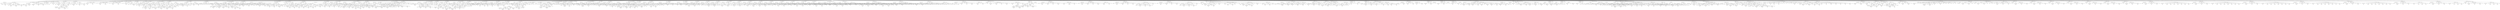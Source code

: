 digraph {

"Prog_2569"->"<
>2570";
"Prog_2569"->"<
>2571";
"Prog_2569"->"<
>2572";
"Prog_2569"->"<
>2573";
"Prog_2569"->"<
>2574";
"Prog_2569"->"CallFunction_2575";
"CallFunction_2575"->"IDENTIFIERExpression_2576";
"IDENTIFIERExpression_2576"->"<is.recursive>2577";
"CallFunction_2575"->"<(>2578";
"CallFunction_2575"->"CallFunction_2579";
"CallFunction_2579"->"IDENTIFIERExpression_2580";
"IDENTIFIERExpression_2580"->"<expression>2581";
"CallFunction_2579"->"<(>2582";
"CallFunction_2579"->"MinusOrPlusBinary_2583";
"MinusOrPlusBinary_2583"->"INTExpression_2584";
"INTExpression_2584"->"<1>2585";
"MinusOrPlusBinary_2583"->"<+>2586";
"MinusOrPlusBinary_2583"->"INTExpression_2587";
"INTExpression_2587"->"<3>2588";
"CallFunction_2579"->"<,>2589";
"CallFunction_2579"->"CallFunction_2590";
"CallFunction_2590"->"MultOrDivBinary_2591";
"MultOrDivBinary_2591"->"INTExpression_2592";
"INTExpression_2592"->"<2>2593";
"MultOrDivBinary_2591"->"</>2594";
"MultOrDivBinary_2591"->"IDENTIFIERExpression_2595";
"IDENTIFIERExpression_2595"->"<sqrt>2596";
"CallFunction_2590"->"<(>2597";
"CallFunction_2590"->"IDENTIFIERExpression_2598";
"IDENTIFIERExpression_2598"->"<pi>2599";
"CallFunction_2590"->"<)>2600";
"CallFunction_2579"->"<)>2601";
"CallFunction_2575"->"<)>2602";
"Prog_2569"->"<
>2603";
"Prog_2569"->"<
>2604";
"Prog_2569"->"<
>2605";
"Prog_2569"->"CallFunction_2606";
"CallFunction_2606"->"IDENTIFIERExpression_2607";
"IDENTIFIERExpression_2607"->"<all>2608";
"CallFunction_2606"->"<(>2609";
"CallFunction_2606"->"CallFunction_2610";
"CallFunction_2610"->"Comparisons_2611";
"Comparisons_2611"->"ColonOperator_2612";
"ColonOperator_2612"->"INTExpression_2613";
"INTExpression_2613"->"<1>2614";
"ColonOperator_2612"->"<:>2615";
"ColonOperator_2612"->"INTExpression_2616";
"INTExpression_2616"->"<12>2617";
"Comparisons_2611"->"<==>2618";
"Comparisons_2611"->"IDENTIFIERExpression_2619";
"IDENTIFIERExpression_2619"->"<cumsum>2620";
"CallFunction_2610"->"<(>2621";
"CallFunction_2610"->"CallFunction_2622";
"CallFunction_2622"->"IDENTIFIERExpression_2623";
"IDENTIFIERExpression_2623"->"<rep>2624";
"CallFunction_2622"->"<(>2625";
"CallFunction_2622"->"INTExpression_2626";
"INTExpression_2626"->"<1>2627";
"CallFunction_2622"->"<,>2628";
"CallFunction_2622"->"INTExpression_2629";
"INTExpression_2629"->"<12>2630";
"CallFunction_2622"->"<)>2631";
"CallFunction_2610"->"<)>2632";
"CallFunction_2606"->"<)>2633";
"Prog_2569"->"<
>2634";
"Prog_2569"->"CallFunction_2635";
"CallFunction_2635"->"AssignmentOpetators_2636";
"AssignmentOpetators_2636"->"IDENTIFIERExpression_2637";
"IDENTIFIERExpression_2637"->"<x>2638";
"AssignmentOpetators_2636"->"<<->2639";
"AssignmentOpetators_2636"->"IDENTIFIERExpression_2640";
"IDENTIFIERExpression_2640"->"<rnorm>2641";
"CallFunction_2635"->"<(>2642";
"CallFunction_2635"->"INTExpression_2643";
"INTExpression_2643"->"<127>2644";
"CallFunction_2635"->"<)>2645";
"Prog_2569"->"<;>2646";
"Prog_2569"->"CallFunction_2647";
"CallFunction_2647"->"AssignmentOpetators_2648";
"AssignmentOpetators_2648"->"IDENTIFIERExpression_2649";
"IDENTIFIERExpression_2649"->"<sx>2650";
"AssignmentOpetators_2648"->"<<->2651";
"AssignmentOpetators_2648"->"IDENTIFIERExpression_2652";
"IDENTIFIERExpression_2652"->"<sum>2653";
"CallFunction_2647"->"<(>2654";
"CallFunction_2647"->"IDENTIFIERExpression_2655";
"IDENTIFIERExpression_2655"->"<x>2656";
"CallFunction_2647"->"<)>2657";
"Prog_2569"->"<;>2658";
"Prog_2569"->"CallFunction_2659";
"CallFunction_2659"->"Comparisons_2660";
"Comparisons_2660"->"CallFunction_2661";
"CallFunction_2661"->"IDENTIFIERExpression_2662";
"IDENTIFIERExpression_2662"->"<abs>2663";
"CallFunction_2661"->"<(>2664";
"CallFunction_2661"->"Parenthesis_2665";
"Parenthesis_2665"->"<(>2666";
"Parenthesis_2665"->"MinusOrPlusBinary_2667";
"MinusOrPlusBinary_2667"->"CallFunction_2668";
"CallFunction_2668"->"IDENTIFIERExpression_2669";
"IDENTIFIERExpression_2669"->"<sum>2670";
"CallFunction_2668"->"<(>2671";
"CallFunction_2668"->"CallFunction_2672";
"CallFunction_2672"->"IDENTIFIERExpression_2673";
"IDENTIFIERExpression_2673"->"<rev>2674";
"CallFunction_2672"->"<(>2675";
"CallFunction_2672"->"IDENTIFIERExpression_2676";
"IDENTIFIERExpression_2676"->"<x>2677";
"CallFunction_2672"->"<)>2678";
"CallFunction_2668"->"<)>2679";
"MinusOrPlusBinary_2667"->"<->2680";
"MinusOrPlusBinary_2667"->"IDENTIFIERExpression_2681";
"IDENTIFIERExpression_2681"->"<sx>2682";
"Parenthesis_2665"->"<)>2683";
"CallFunction_2661"->"<)>2684";
"Comparisons_2660"->"<<>2685";
"Comparisons_2660"->"MultOrDivBinary_2686";
"MultOrDivBinary_2686"->"FLOATExpression_2687";
"FLOATExpression_2687"->"<1e-12>2688";
"MultOrDivBinary_2686"->"<*>2689";
"MultOrDivBinary_2686"->"IDENTIFIERExpression_2690";
"IDENTIFIERExpression_2690"->"<abs>2691";
"CallFunction_2659"->"<(>2692";
"CallFunction_2659"->"IDENTIFIERExpression_2693";
"IDENTIFIERExpression_2693"->"<sx>2694";
"CallFunction_2659"->"<)>2695";
"Prog_2569"->"<
>2696";
"Prog_2569"->"<
>2697";
"Prog_2569"->"<
>2698";
"Prog_2569"->"Comparisons_2699";
"Comparisons_2699"->"CallFunction_2700";
"CallFunction_2700"->"IDENTIFIERExpression_2701";
"IDENTIFIERExpression_2701"->"<typeof>2702";
"CallFunction_2700"->"<(>2703";
"CallFunction_2700"->"ColonOperator_2704";
"ColonOperator_2704"->"INTExpression_2705";
"INTExpression_2705"->"<1>2706";
"ColonOperator_2704"->"<:>2707";
"ColonOperator_2704"->"INTExpression_2708";
"INTExpression_2708"->"<4>2709";
"CallFunction_2700"->"<)>2710";
"Comparisons_2699"->"<==>2711";
"Comparisons_2699"->"STRINGExpression_2712";
"STRINGExpression_2712"->"<integer>2713";
"Prog_2569"->"<
>2714";
"Prog_2569"->"<
>2715";
"Prog_2569"->"<
>2716";
"Prog_2569"->"Comparisons_2717";
"Comparisons_2717"->"CallFunction_2718";
"CallFunction_2718"->"IDENTIFIERExpression_2719";
"IDENTIFIERExpression_2719"->"<typeof>2720";
"CallFunction_2718"->"<(>2721";
"CallFunction_2718"->"INTExpression_2722";
"INTExpression_2722"->"<1L>2723";
"CallFunction_2718"->"<)>2724";
"Comparisons_2717"->"<==>2725";
"Comparisons_2717"->"STRINGExpression_2726";
"STRINGExpression_2726"->"<integer>2727";
"Prog_2569"->"<
>2728";
"Prog_2569"->"Comparisons_2729";
"Comparisons_2729"->"CallFunction_2730";
"CallFunction_2730"->"IDENTIFIERExpression_2731";
"IDENTIFIERExpression_2731"->"<typeof>2732";
"CallFunction_2730"->"<(>2733";
"CallFunction_2730"->"INTExpression_2734";
"INTExpression_2734"->"<1000L>2735";
"CallFunction_2730"->"<)>2736";
"Comparisons_2729"->"<==>2737";
"Comparisons_2729"->"STRINGExpression_2738";
"STRINGExpression_2738"->"<integer>2739";
"Prog_2569"->"<
>2740";
"Prog_2569"->"Comparisons_2741";
"Comparisons_2741"->"CallFunction_2742";
"CallFunction_2742"->"IDENTIFIERExpression_2743";
"IDENTIFIERExpression_2743"->"<typeof>2744";
"CallFunction_2742"->"<(>2745";
"CallFunction_2742"->"FLOATExpression_2746";
"FLOATExpression_2746"->"<1e3L>2747";
"CallFunction_2742"->"<)>2748";
"Comparisons_2741"->"<==>2749";
"Comparisons_2741"->"STRINGExpression_2750";
"STRINGExpression_2750"->"<integer>2751";
"Prog_2569"->"<
>2752";
"Prog_2569"->"Comparisons_2753";
"Comparisons_2753"->"CallFunction_2754";
"CallFunction_2754"->"IDENTIFIERExpression_2755";
"IDENTIFIERExpression_2755"->"<typeof>2756";
"CallFunction_2754"->"<(>2757";
"CallFunction_2754"->"FLOATExpression_2758";
"FLOATExpression_2758"->"<1e-3L>2759";
"CallFunction_2754"->"<)>2760";
"Comparisons_2753"->"<==>2761";
"Comparisons_2753"->"STRINGExpression_2762";
"STRINGExpression_2762"->"<double>2763";
"Prog_2569"->"<
>2764";
"Prog_2569"->"FLOATExpression_2765";
"FLOATExpression_2765"->"<1.L>2766";
"Prog_2569"->"<
>2767";
"Prog_2569"->"CallFunction_2768";
"CallFunction_2768"->"IDENTIFIERExpression_2769";
"IDENTIFIERExpression_2769"->"<try>2770";
"CallFunction_2768"->"<(>2771";
"CallFunction_2768"->"CallFunction_2772";
"CallFunction_2772"->"IDENTIFIERExpression_2773";
"IDENTIFIERExpression_2773"->"<parse>2774";
"CallFunction_2772"->"<(>2775";
"CallFunction_2772"->"AssignmentOpetators_2776";
"AssignmentOpetators_2776"->"IDENTIFIERExpression_2777";
"IDENTIFIERExpression_2777"->"<text>2778";
"AssignmentOpetators_2776"->"<=>2779";
"AssignmentOpetators_2776"->"STRINGExpression_2780";
"STRINGExpression_2780"->"<12iL>2781";
"CallFunction_2772"->"<)>2782";
"CallFunction_2768"->"<)>2783";
"Prog_2569"->"<
>2784";
"Prog_2569"->"<
>2785";
"Prog_2569"->"<
>2786";
"Prog_2569"->"CallFunction_2787";
"CallFunction_2787"->"IDENTIFIERExpression_2788";
"IDENTIFIERExpression_2788"->"<all>2789";
"CallFunction_2787"->"<(>2790";
"CallFunction_2787"->"Comparisons_2791";
"Comparisons_2791"->"Parenthesis_2792";
"Parenthesis_2792"->"<(>2793";
"Parenthesis_2792"->"ColonOperator_2794";
"ColonOperator_2794"->"INTExpression_2795";
"INTExpression_2795"->"<0>2796";
"ColonOperator_2794"->"<:>2797";
"ColonOperator_2794"->"INTExpression_2798";
"INTExpression_2798"->"<6>2799";
"Parenthesis_2792"->"<)>2800";
"Comparisons_2791"->"<==>2801";
"Comparisons_2791"->"MinusOrPlusBinary_2802";
"MinusOrPlusBinary_2802"->"IDENTIFIERExpression_2803";
"IDENTIFIERExpression_2803"->"<pi>2804";
"MinusOrPlusBinary_2802"->"<+>2805";
"MinusOrPlusBinary_2802"->"Parenthesis_2806";
"Parenthesis_2806"->"<(>2807";
"Parenthesis_2806"->"ColonOperator_2808";
"ColonOperator_2808"->"Parenthesis_2809";
"Parenthesis_2809"->"<(>2810";
"Parenthesis_2809"->"MinusOrPlusUnary_2811";
"MinusOrPlusUnary_2811"->"<->2812";
"MinusOrPlusUnary_2811"->"IDENTIFIERExpression_2813";
"IDENTIFIERExpression_2813"->"<pi>2814";
"Parenthesis_2809"->"<)>2815";
"ColonOperator_2808"->"<:>2816";
"ColonOperator_2808"->"IDENTIFIERExpression_2817";
"IDENTIFIERExpression_2817"->"<pi>2818";
"Parenthesis_2806"->"<)>2819";
"CallFunction_2787"->"<)>2820";
"Prog_2569"->"<
>2821";
"Prog_2569"->"CallFunction_2822";
"CallFunction_2822"->"IDENTIFIERExpression_2823";
"IDENTIFIERExpression_2823"->"<all>2824";
"CallFunction_2822"->"<(>2825";
"CallFunction_2822"->"Comparisons_2826";
"Comparisons_2826"->"Parenthesis_2827";
"Parenthesis_2827"->"<(>2828";
"Parenthesis_2827"->"ColonOperator_2829";
"ColonOperator_2829"->"INTExpression_2830";
"INTExpression_2830"->"<0>2831";
"ColonOperator_2829"->"<:>2832";
"ColonOperator_2829"->"INTExpression_2833";
"INTExpression_2833"->"<7>2834";
"Parenthesis_2827"->"<)>2835";
"Comparisons_2826"->"<==>2836";
"Comparisons_2826"->"MultOrDivBinary_2837";
"MultOrDivBinary_2837"->"MultOrDivBinary_2838";
"MultOrDivBinary_2838"->"Parenthesis_2839";
"Parenthesis_2839"->"<(>2840";
"Parenthesis_2839"->"CallFunction_2841";
"CallFunction_2841"->"MinusOrPlusBinary_2842";
"MinusOrPlusBinary_2842"->"IDENTIFIERExpression_2843";
"IDENTIFIERExpression_2843"->"<pi>2844";
"MinusOrPlusBinary_2842"->"<+>2845";
"MinusOrPlusBinary_2842"->"IDENTIFIERExpression_2846";
"IDENTIFIERExpression_2846"->"<seq>2847";
"CallFunction_2841"->"<(>2848";
"CallFunction_2841"->"MinusOrPlusUnary_2849";
"MinusOrPlusUnary_2849"->"<->2850";
"MinusOrPlusUnary_2849"->"IDENTIFIERExpression_2851";
"IDENTIFIERExpression_2851"->"<pi>2852";
"CallFunction_2841"->"<,>2853";
"CallFunction_2841"->"IDENTIFIERExpression_2854";
"IDENTIFIERExpression_2854"->"<pi>2855";
"CallFunction_2841"->"<,>2856";
"CallFunction_2841"->"AssignmentOpetators_2857";
"AssignmentOpetators_2857"->"IDENTIFIERExpression_2858";
"IDENTIFIERExpression_2858"->"<length>2859";
"AssignmentOpetators_2857"->"<=>2860";
"AssignmentOpetators_2857"->"INTExpression_2861";
"INTExpression_2861"->"<8>2862";
"CallFunction_2841"->"<)>2863";
"Parenthesis_2839"->"<)>2864";
"MultOrDivBinary_2838"->"<*>2865";
"MultOrDivBinary_2838"->"INTExpression_2866";
"INTExpression_2866"->"<7>2867";
"MultOrDivBinary_2837"->"</>2868";
"MultOrDivBinary_2837"->"Parenthesis_2869";
"Parenthesis_2869"->"<(>2870";
"Parenthesis_2869"->"MultOrDivBinary_2871";
"MultOrDivBinary_2871"->"INTExpression_2872";
"INTExpression_2872"->"<2>2873";
"MultOrDivBinary_2871"->"<*>2874";
"MultOrDivBinary_2871"->"IDENTIFIERExpression_2875";
"IDENTIFIERExpression_2875"->"<pi>2876";
"Parenthesis_2869"->"<)>2877";
"CallFunction_2822"->"<)>2878";
"Prog_2569"->"<
>2879";
"Prog_2569"->"<
>2880";
"Prog_2569"->"CallFunction_2881";
"CallFunction_2881"->"Comparisons_2882";
"Comparisons_2882"->"INTExpression_2883";
"INTExpression_2883"->"<1>2884";
"Comparisons_2882"->"<==>2885";
"Comparisons_2882"->"IDENTIFIERExpression_2886";
"IDENTIFIERExpression_2886"->"<as.integer>2887";
"CallFunction_2881"->"<(>2888";
"CallFunction_2881"->"CallFunction_2889";
"CallFunction_2889"->"IDENTIFIERExpression_2890";
"IDENTIFIERExpression_2890"->"<is.na>2891";
"CallFunction_2889"->"<(>2892";
"CallFunction_2889"->"IndexingBasic_2893";
"IndexingBasic_2893"->"CallFunction_2894";
"CallFunction_2894"->"IDENTIFIERExpression_2895";
"IDENTIFIERExpression_2895"->"<c>2896";
"CallFunction_2894"->"<(>2897";
"CallFunction_2894"->"IDENTIFIERExpression_2898";
"IDENTIFIERExpression_2898"->"<pi>2899";
"CallFunction_2894"->"<,>2900";
"CallFunction_2894"->"NA_2901";
"NA_2901"->"<NA>2902";
"CallFunction_2894"->"<)>2903";
"IndexingBasic_2893"->"<[>2904";
"IndexingBasic_2893"->"INTExpression_2905";
"INTExpression_2905"->"<2>2906";
"IndexingBasic_2893"->"<]>2907";
"CallFunction_2889"->"<)>2908";
"CallFunction_2881"->"<)>2909";
"Prog_2569"->"<
>2910";
"Prog_2569"->"CallFunction_2911";
"CallFunction_2911"->"Comparisons_2912";
"Comparisons_2912"->"INTExpression_2913";
"INTExpression_2913"->"<1>2914";
"Comparisons_2912"->"<==>2915";
"Comparisons_2912"->"IDENTIFIERExpression_2916";
"IDENTIFIERExpression_2916"->"<as.integer>2917";
"CallFunction_2911"->"<(>2918";
"CallFunction_2911"->"CallFunction_2919";
"CallFunction_2919"->"IDENTIFIERExpression_2920";
"IDENTIFIERExpression_2920"->"<is.nan>2921";
"CallFunction_2919"->"<(>2922";
"CallFunction_2919"->"MultOrDivBinary_2923";
"MultOrDivBinary_2923"->"INTExpression_2924";
"INTExpression_2924"->"<0>2925";
"MultOrDivBinary_2923"->"</>2926";
"MultOrDivBinary_2923"->"INTExpression_2927";
"INTExpression_2927"->"<0>2928";
"CallFunction_2919"->"<)>2929";
"CallFunction_2911"->"<)>2930";
"Prog_2569"->"<
>2931";
"Prog_2569"->"<
>2932";
"Prog_2569"->"<
>2933";
"Prog_2569"->"CallFunction_2934";
"CallFunction_2934"->"AssignmentOpetators_2935";
"AssignmentOpetators_2935"->"IDENTIFIERExpression_2936";
"IDENTIFIERExpression_2936"->"<cc>2937";
"AssignmentOpetators_2935"->"<<->2938";
"AssignmentOpetators_2935"->"IDENTIFIERExpression_2939";
"IDENTIFIERExpression_2939"->"<c>2940";
"CallFunction_2934"->"<(>2941";
"CallFunction_2934"->"ColonOperator_2942";
"ColonOperator_2942"->"INTExpression_2943";
"INTExpression_2943"->"<1>2944";
"ColonOperator_2942"->"<:>2945";
"ColonOperator_2942"->"INTExpression_2946";
"INTExpression_2946"->"<10>2947";
"CallFunction_2934"->"<,>2948";
"CallFunction_2934"->"ColonOperator_2949";
"ColonOperator_2949"->"INTExpression_2950";
"INTExpression_2950"->"<10>2951";
"ColonOperator_2949"->"<:>2952";
"ColonOperator_2949"->"INTExpression_2953";
"INTExpression_2953"->"<1>2954";
"CallFunction_2934"->"<)>2955";
"Prog_2569"->"<;>2956";
"Prog_2569"->"CallFunction_2957";
"CallFunction_2957"->"IDENTIFIERExpression_2958";
"IDENTIFIERExpression_2958"->"<all>2959";
"CallFunction_2957"->"<(>2960";
"CallFunction_2957"->"CallFunction_2961";
"CallFunction_2961"->"Comparisons_2962";
"Comparisons_2962"->"IDENTIFIERExpression_2963";
"IDENTIFIERExpression_2963"->"<cc>2964";
"Comparisons_2962"->"<==>2965";
"Comparisons_2962"->"IDENTIFIERExpression_2966";
"IDENTIFIERExpression_2966"->"<rev>2967";
"CallFunction_2961"->"<(>2968";
"CallFunction_2961"->"IDENTIFIERExpression_2969";
"IDENTIFIERExpression_2969"->"<cc>2970";
"CallFunction_2961"->"<)>2971";
"CallFunction_2957"->"<)>2972";
"Prog_2569"->"<
>2973";
"Prog_2569"->"<
>2974";
"Prog_2569"->"<
>2975";
"Prog_2569"->"CallFunction_2976";
"CallFunction_2976"->"IDENTIFIERExpression_2977";
"IDENTIFIERExpression_2977"->"<all>2978";
"CallFunction_2976"->"<(>2979";
"CallFunction_2976"->"CallFunction_2980";
"CallFunction_2980"->"Comparisons_2981";
"Comparisons_2981"->"CallFunction_2982";
"CallFunction_2982"->"IDENTIFIERExpression_2983";
"IDENTIFIERExpression_2983"->"<names>2984";
"CallFunction_2982"->"<(>2985";
"CallFunction_2982"->"CallFunction_2986";
"CallFunction_2986"->"IDENTIFIERExpression_2987";
"IDENTIFIERExpression_2987"->"<c>2988";
"CallFunction_2986"->"<(>2989";
"CallFunction_2986"->"AssignmentOpetators_2990";
"AssignmentOpetators_2990"->"IDENTIFIERExpression_2991";
"IDENTIFIERExpression_2991"->"<a>2992";
"AssignmentOpetators_2990"->"<=>2993";
"AssignmentOpetators_2990"->"IDENTIFIERExpression_2994";
"IDENTIFIERExpression_2994"->"<pi>2995";
"CallFunction_2986"->"<,>2996";
"CallFunction_2986"->"AssignmentOpetators_2997";
"AssignmentOpetators_2997"->"IDENTIFIERExpression_2998";
"IDENTIFIERExpression_2998"->"<b>2999";
"AssignmentOpetators_2997"->"<=>3000";
"AssignmentOpetators_2997"->"INTExpression_3001";
"INTExpression_3001"->"<1>3002";
"CallFunction_2986"->"<,>3003";
"CallFunction_2986"->"AssignmentOpetators_3004";
"AssignmentOpetators_3004"->"IDENTIFIERExpression_3005";
"IDENTIFIERExpression_3005"->"<d>3006";
"AssignmentOpetators_3004"->"<=>3007";
"AssignmentOpetators_3004"->"ColonOperator_3008";
"ColonOperator_3008"->"INTExpression_3009";
"INTExpression_3009"->"<1>3010";
"ColonOperator_3008"->"<:>3011";
"ColonOperator_3008"->"INTExpression_3012";
"INTExpression_3012"->"<4>3013";
"CallFunction_2986"->"<)>3014";
"CallFunction_2982"->"<)>3015";
"Comparisons_2981"->"<==>3016";
"Comparisons_2981"->"IDENTIFIERExpression_3017";
"IDENTIFIERExpression_3017"->"<c>3018";
"CallFunction_2980"->"<(>3019";
"CallFunction_2980"->"STRINGExpression_3020";
"STRINGExpression_3020"->"<a>3021";
"CallFunction_2980"->"<,>3022";
"CallFunction_2980"->"STRINGExpression_3023";
"STRINGExpression_3023"->"<b>3024";
"CallFunction_2980"->"<,>3025";
"CallFunction_2980"->"CallFunction_3026";
"CallFunction_3026"->"IDENTIFIERExpression_3027";
"IDENTIFIERExpression_3027"->"<paste>3028";
"CallFunction_3026"->"<(>3029";
"CallFunction_3026"->"STRINGExpression_3030";
"STRINGExpression_3030"->"<d>3031";
"CallFunction_3026"->"<,>3032";
"CallFunction_3026"->"ColonOperator_3033";
"ColonOperator_3033"->"INTExpression_3034";
"INTExpression_3034"->"<1>3035";
"ColonOperator_3033"->"<:>3036";
"ColonOperator_3033"->"INTExpression_3037";
"INTExpression_3037"->"<4>3038";
"CallFunction_3026"->"<,>3039";
"CallFunction_3026"->"AssignmentOpetators_3040";
"AssignmentOpetators_3040"->"IDENTIFIERExpression_3041";
"IDENTIFIERExpression_3041"->"<sep>3042";
"AssignmentOpetators_3040"->"<=>3043";
"AssignmentOpetators_3040"->"STRINGExpression_3044";
"STRINGExpression_3044"->"<>3045";
"CallFunction_3026"->"<)>3046";
"CallFunction_2980"->"<)>3047";
"CallFunction_2976"->"<)>3048";
"Prog_2569"->"<
>3049";
"Prog_2569"->"<
>3050";
"Prog_2569"->"IndexingByVectors_3051";
"IndexingByVectors_3051"->"CallFunction_3052";
"CallFunction_3052"->"AssignmentOpetators_3053";
"AssignmentOpetators_3053"->"IDENTIFIERExpression_3054";
"IDENTIFIERExpression_3054"->"<ncb>3055";
"AssignmentOpetators_3053"->"<<->3056";
"AssignmentOpetators_3053"->"IDENTIFIERExpression_3057";
"IDENTIFIERExpression_3057"->"<dimnames>3058";
"CallFunction_3052"->"<(>3059";
"CallFunction_3052"->"CallFunction_3060";
"CallFunction_3060"->"IDENTIFIERExpression_3061";
"IDENTIFIERExpression_3061"->"<cbind>3062";
"CallFunction_3060"->"<(>3063";
"CallFunction_3060"->"AssignmentOpetators_3064";
"AssignmentOpetators_3064"->"IDENTIFIERExpression_3065";
"IDENTIFIERExpression_3065"->"<a>3066";
"AssignmentOpetators_3064"->"<=>3067";
"AssignmentOpetators_3064"->"INTExpression_3068";
"INTExpression_3068"->"<1>3069";
"CallFunction_3060"->"<,>3070";
"CallFunction_3060"->"AssignmentOpetators_3071";
"AssignmentOpetators_3071"->"IDENTIFIERExpression_3072";
"IDENTIFIERExpression_3072"->"<yy>3073";
"AssignmentOpetators_3071"->"<=>3074";
"AssignmentOpetators_3071"->"ColonOperator_3075";
"ColonOperator_3075"->"INTExpression_3076";
"INTExpression_3076"->"<1>3077";
"ColonOperator_3075"->"<:>3078";
"ColonOperator_3075"->"INTExpression_3079";
"INTExpression_3079"->"<3>3080";
"CallFunction_3060"->"<)>3081";
"CallFunction_3052"->"<)>3082";
"IndexingByVectors_3051"->"<[[>3083";
"IndexingByVectors_3051"->"INTExpression_3084";
"INTExpression_3084"->"<2>3085";
"IndexingByVectors_3051"->"<]>3086";
"IndexingByVectors_3051"->"<]>3087";
"Prog_2569"->"<
>3088";
"Prog_2569"->"CallFunction_3089";
"CallFunction_3089"->"AndBinary_3090";
"AndBinary_3090"->"Parenthesis_3091";
"Parenthesis_3091"->"<(>3092";
"Parenthesis_3091"->"CallFunction_3093";
"CallFunction_3093"->"NotUnary_3094";
"NotUnary_3094"->"<!>3095";
"NotUnary_3094"->"IDENTIFIERExpression_3096";
"IDENTIFIERExpression_3096"->"<is.null>3097";
"CallFunction_3093"->"<(>3098";
"CallFunction_3093"->"IDENTIFIERExpression_3099";
"IDENTIFIERExpression_3099"->"<ncb>3100";
"CallFunction_3093"->"<)>3101";
"Parenthesis_3091"->"<)>3102";
"AndBinary_3090"->"<&&>3103";
"AndBinary_3090"->"IDENTIFIERExpression_3104";
"IDENTIFIERExpression_3104"->"<all>3105";
"CallFunction_3089"->"<(>3106";
"CallFunction_3089"->"CallFunction_3107";
"CallFunction_3107"->"Comparisons_3108";
"Comparisons_3108"->"IDENTIFIERExpression_3109";
"IDENTIFIERExpression_3109"->"<ncb>3110";
"Comparisons_3108"->"<==>3111";
"Comparisons_3108"->"IDENTIFIERExpression_3112";
"IDENTIFIERExpression_3112"->"<c>3113";
"CallFunction_3107"->"<(>3114";
"CallFunction_3107"->"STRINGExpression_3115";
"STRINGExpression_3115"->"<a>3116";
"CallFunction_3107"->"<,>3117";
"CallFunction_3107"->"STRINGExpression_3118";
"STRINGExpression_3118"->"<yy>3119";
"CallFunction_3107"->"<)>3120";
"CallFunction_3089"->"<)>3121";
"Prog_2569"->"<
>3122";
"Prog_2569"->"<
>3123";
"Prog_2569"->"CallFunction_3124";
"CallFunction_3124"->"IDENTIFIERExpression_3125";
"IDENTIFIERExpression_3125"->"<all>3126";
"CallFunction_3124"->"<(>3127";
"CallFunction_3124"->"CallFunction_3128";
"CallFunction_3128"->"Comparisons_3129";
"Comparisons_3129"->"CallFunction_3130";
"CallFunction_3130"->"IDENTIFIERExpression_3131";
"IDENTIFIERExpression_3131"->"<cbind>3132";
"CallFunction_3130"->"<(>3133";
"CallFunction_3130"->"AssignmentOpetators_3134";
"AssignmentOpetators_3134"->"IDENTIFIERExpression_3135";
"IDENTIFIERExpression_3135"->"<a>3136";
"AssignmentOpetators_3134"->"<=>3137";
"AssignmentOpetators_3134"->"ColonOperator_3138";
"ColonOperator_3138"->"INTExpression_3139";
"INTExpression_3139"->"<1>3140";
"ColonOperator_3138"->"<:>3141";
"ColonOperator_3138"->"INTExpression_3142";
"INTExpression_3142"->"<2>3143";
"CallFunction_3130"->"<,>3144";
"CallFunction_3130"->"AssignmentOpetators_3145";
"AssignmentOpetators_3145"->"IDENTIFIERExpression_3146";
"IDENTIFIERExpression_3146"->"<b>3147";
"AssignmentOpetators_3145"->"<=>3148";
"AssignmentOpetators_3145"->"ColonOperator_3149";
"ColonOperator_3149"->"INTExpression_3150";
"INTExpression_3150"->"<1>3151";
"ColonOperator_3149"->"<:>3152";
"ColonOperator_3149"->"INTExpression_3153";
"INTExpression_3153"->"<3>3154";
"CallFunction_3130"->"<,>3155";
"CallFunction_3130"->"AssignmentOpetators_3156";
"AssignmentOpetators_3156"->"IDENTIFIERExpression_3157";
"IDENTIFIERExpression_3157"->"<c>3158";
"AssignmentOpetators_3156"->"<=>3159";
"AssignmentOpetators_3156"->"ColonOperator_3160";
"ColonOperator_3160"->"INTExpression_3161";
"INTExpression_3161"->"<1>3162";
"ColonOperator_3160"->"<:>3163";
"ColonOperator_3160"->"INTExpression_3164";
"INTExpression_3164"->"<6>3165";
"CallFunction_3130"->"<)>3166";
"Comparisons_3129"->"<==>3167";
"Comparisons_3129"->"IDENTIFIERExpression_3168";
"IDENTIFIERExpression_3168"->"<t>3169";
"CallFunction_3128"->"<(>3170";
"CallFunction_3128"->"CallFunction_3171";
"CallFunction_3171"->"IDENTIFIERExpression_3172";
"IDENTIFIERExpression_3172"->"<rbind>3173";
"CallFunction_3171"->"<(>3174";
"CallFunction_3171"->"AssignmentOpetators_3175";
"AssignmentOpetators_3175"->"IDENTIFIERExpression_3176";
"IDENTIFIERExpression_3176"->"<a>3177";
"AssignmentOpetators_3175"->"<=>3178";
"AssignmentOpetators_3175"->"ColonOperator_3179";
"ColonOperator_3179"->"INTExpression_3180";
"INTExpression_3180"->"<1>3181";
"ColonOperator_3179"->"<:>3182";
"ColonOperator_3179"->"INTExpression_3183";
"INTExpression_3183"->"<2>3184";
"CallFunction_3171"->"<,>3185";
"CallFunction_3171"->"AssignmentOpetators_3186";
"AssignmentOpetators_3186"->"IDENTIFIERExpression_3187";
"IDENTIFIERExpression_3187"->"<b>3188";
"AssignmentOpetators_3186"->"<=>3189";
"AssignmentOpetators_3186"->"ColonOperator_3190";
"ColonOperator_3190"->"INTExpression_3191";
"INTExpression_3191"->"<1>3192";
"ColonOperator_3190"->"<:>3193";
"ColonOperator_3190"->"INTExpression_3194";
"INTExpression_3194"->"<3>3195";
"CallFunction_3171"->"<,>3196";
"CallFunction_3171"->"AssignmentOpetators_3197";
"AssignmentOpetators_3197"->"IDENTIFIERExpression_3198";
"IDENTIFIERExpression_3198"->"<c>3199";
"AssignmentOpetators_3197"->"<=>3200";
"AssignmentOpetators_3197"->"ColonOperator_3201";
"ColonOperator_3201"->"INTExpression_3202";
"INTExpression_3202"->"<1>3203";
"ColonOperator_3201"->"<:>3204";
"ColonOperator_3201"->"INTExpression_3205";
"INTExpression_3205"->"<6>3206";
"CallFunction_3171"->"<)>3207";
"CallFunction_3128"->"<)>3208";
"CallFunction_3124"->"<)>3209";
"Prog_2569"->"<
>3210";
"Prog_2569"->"<
>3211";
"Prog_2569"->"CallFunction_3212";
"CallFunction_3212"->"IDENTIFIERExpression_3213";
"IDENTIFIERExpression_3213"->"<all>3214";
"CallFunction_3212"->"<(>3215";
"CallFunction_3212"->"Comparisons_3216";
"Comparisons_3216"->"CallFunction_3217";
"CallFunction_3217"->"IDENTIFIERExpression_3218";
"IDENTIFIERExpression_3218"->"<dim>3219";
"CallFunction_3217"->"<(>3220";
"CallFunction_3217"->"CallFunction_3221";
"CallFunction_3221"->"IDENTIFIERExpression_3222";
"IDENTIFIERExpression_3222"->"<cbind>3223";
"CallFunction_3221"->"<(>3224";
"CallFunction_3221"->"CallFunction_3225";
"CallFunction_3225"->"IDENTIFIERExpression_3226";
"IDENTIFIERExpression_3226"->"<cbind>3227";
"CallFunction_3225"->"<(>3228";
"CallFunction_3225"->"AssignmentOpetators_3229";
"AssignmentOpetators_3229"->"IDENTIFIERExpression_3230";
"IDENTIFIERExpression_3230"->"<I>3231";
"AssignmentOpetators_3229"->"<=>3232";
"AssignmentOpetators_3229"->"INTExpression_3233";
"INTExpression_3233"->"<1>3234";
"CallFunction_3225"->"<,>3235";
"CallFunction_3225"->"AssignmentOpetators_3236";
"AssignmentOpetators_3236"->"IDENTIFIERExpression_3237";
"IDENTIFIERExpression_3237"->"<x>3238";
"AssignmentOpetators_3236"->"<=>3239";
"AssignmentOpetators_3236"->"ColonOperator_3240";
"ColonOperator_3240"->"INTExpression_3241";
"INTExpression_3241"->"<1>3242";
"ColonOperator_3240"->"<:>3243";
"ColonOperator_3240"->"INTExpression_3244";
"INTExpression_3244"->"<4>3245";
"CallFunction_3225"->"<)>3246";
"CallFunction_3221"->"<,>3247";
"CallFunction_3221"->"CallFunction_3248";
"CallFunction_3248"->"IDENTIFIERExpression_3249";
"IDENTIFIERExpression_3249"->"<c>3250";
"CallFunction_3248"->"<(>3251";
"CallFunction_3248"->"AssignmentOpetators_3252";
"AssignmentOpetators_3252"->"IDENTIFIERExpression_3253";
"IDENTIFIERExpression_3253"->"<a>3254";
"AssignmentOpetators_3252"->"<=>3255";
"AssignmentOpetators_3252"->"IDENTIFIERExpression_3256";
"IDENTIFIERExpression_3256"->"<pi>3257";
"CallFunction_3248"->"<)>3258";
"CallFunction_3221"->"<)>3259";
"CallFunction_3217"->"<)>3260";
"Comparisons_3216"->"<==>3261";
"Comparisons_3216"->"ColonOperator_3262";
"ColonOperator_3262"->"INTExpression_3263";
"INTExpression_3263"->"<4>3264";
"ColonOperator_3262"->"<:>3265";
"ColonOperator_3262"->"INTExpression_3266";
"INTExpression_3266"->"<3>3267";
"CallFunction_3212"->"<)>3268";
"Prog_2569"->"<
>3269";
"Prog_2569"->"<
>3270";
"Prog_2569"->"AssignmentOpetators_3271";
"AssignmentOpetators_3271"->"AssignmentOpetators_3272";
"AssignmentOpetators_3272"->"IDENTIFIERExpression_3273";
"IDENTIFIERExpression_3273"->"<a>3274";
"AssignmentOpetators_3272"->"<<->3275";
"AssignmentOpetators_3272"->"IDENTIFIERExpression_3276";
"IDENTIFIERExpression_3276"->"<b>3277";
"AssignmentOpetators_3271"->"<<->3278";
"AssignmentOpetators_3271"->"ColonOperator_3279";
"ColonOperator_3279"->"INTExpression_3280";
"INTExpression_3280"->"<1>3281";
"ColonOperator_3279"->"<:>3282";
"ColonOperator_3279"->"INTExpression_3283";
"INTExpression_3283"->"<3>3284";
"Prog_2569"->"<
>3285";
"Prog_2569"->"CallFunction_3286";
"CallFunction_3286"->"IDENTIFIERExpression_3287";
"IDENTIFIERExpression_3287"->"<all>3288";
"CallFunction_3286"->"<(>3289";
"CallFunction_3286"->"CallFunction_3290";
"CallFunction_3290"->"Comparisons_3291";
"Comparisons_3291"->"IndexingByVectors_3292";
"IndexingByVectors_3292"->"CallFunction_3293";
"CallFunction_3293"->"IDENTIFIERExpression_3294";
"IDENTIFIERExpression_3294"->"<dimnames>3295";
"CallFunction_3293"->"<(>3296";
"CallFunction_3293"->"CallFunction_3297";
"CallFunction_3297"->"IDENTIFIERExpression_3298";
"IDENTIFIERExpression_3298"->"<cbind>3299";
"CallFunction_3297"->"<(>3300";
"CallFunction_3297"->"IDENTIFIERExpression_3301";
"IDENTIFIERExpression_3301"->"<a>3302";
"CallFunction_3297"->"<,>3303";
"CallFunction_3297"->"IDENTIFIERExpression_3304";
"IDENTIFIERExpression_3304"->"<b>3305";
"CallFunction_3297"->"<)>3306";
"CallFunction_3293"->"<)>3307";
"IndexingByVectors_3292"->"<[[>3308";
"IndexingByVectors_3292"->"INTExpression_3309";
"INTExpression_3309"->"<2>3310";
"IndexingByVectors_3292"->"<]>3311";
"IndexingByVectors_3292"->"<]>3312";
"Comparisons_3291"->"<==>3313";
"Comparisons_3291"->"IDENTIFIERExpression_3314";
"IDENTIFIERExpression_3314"->"<c>3315";
"CallFunction_3290"->"<(>3316";
"CallFunction_3290"->"STRINGExpression_3317";
"STRINGExpression_3317"->"<a>3318";
"CallFunction_3290"->"<,>3319";
"CallFunction_3290"->"STRINGExpression_3320";
"STRINGExpression_3320"->"<b>3321";
"CallFunction_3290"->"<)>3322";
"CallFunction_3286"->"<)>3323";
"Prog_2569"->"<
>3324";
"Prog_2569"->"<
>3325";
"Prog_2569"->"<
>3326";
"Prog_2569"->"CallFunction_3327";
"CallFunction_3327"->"IDENTIFIERExpression_3328";
"IDENTIFIERExpression_3328"->"<all>3329";
"CallFunction_3327"->"<(>3330";
"CallFunction_3327"->"Comparisons_3331";
"Comparisons_3331"->"CallFunction_3332";
"CallFunction_3332"->"IDENTIFIERExpression_3333";
"IDENTIFIERExpression_3333"->"<dim>3334";
"CallFunction_3332"->"<(>3335";
"CallFunction_3332"->"CallFunction_3336";
"CallFunction_3336"->"AssignmentOpetators_3337";
"AssignmentOpetators_3337"->"IDENTIFIERExpression_3338";
"IDENTIFIERExpression_3338"->"<m>3339";
"AssignmentOpetators_3337"->"<<->3340";
"AssignmentOpetators_3337"->"IDENTIFIERExpression_3341";
"IDENTIFIERExpression_3341"->"<rbind>3342";
"CallFunction_3336"->"<(>3343";
"CallFunction_3336"->"ColonOperator_3344";
"ColonOperator_3344"->"INTExpression_3345";
"INTExpression_3345"->"<1>3346";
"ColonOperator_3344"->"<:>3347";
"ColonOperator_3344"->"INTExpression_3348";
"INTExpression_3348"->"<2>3349";
"CallFunction_3336"->"<,>3350";
"CallFunction_3336"->"CallFunction_3351";
"CallFunction_3351"->"IDENTIFIERExpression_3352";
"IDENTIFIERExpression_3352"->"<diag>3353";
"CallFunction_3351"->"<(>3354";
"CallFunction_3351"->"INTExpression_3355";
"INTExpression_3355"->"<2>3356";
"CallFunction_3351"->"<)>3357";
"CallFunction_3336"->"<)>3358";
"CallFunction_3332"->"<)>3359";
"Comparisons_3331"->"<==>3360";
"Comparisons_3331"->"ColonOperator_3361";
"ColonOperator_3361"->"INTExpression_3362";
"INTExpression_3362"->"<3>3363";
"ColonOperator_3361"->"<:>3364";
"ColonOperator_3361"->"INTExpression_3365";
"INTExpression_3365"->"<2>3366";
"CallFunction_3327"->"<)>3367";
"Prog_2569"->"<
>3368";
"Prog_2569"->"CallFunction_3369";
"CallFunction_3369"->"IDENTIFIERExpression_3370";
"IDENTIFIERExpression_3370"->"<all>3371";
"CallFunction_3369"->"<(>3372";
"CallFunction_3369"->"CallFunction_3373";
"CallFunction_3373"->"Comparisons_3374";
"Comparisons_3374"->"IDENTIFIERExpression_3375";
"IDENTIFIERExpression_3375"->"<m>3376";
"Comparisons_3374"->"<==>3377";
"Comparisons_3374"->"IDENTIFIERExpression_3378";
"IDENTIFIERExpression_3378"->"<c>3379";
"CallFunction_3373"->"<(>3380";
"CallFunction_3373"->"INTExpression_3381";
"INTExpression_3381"->"<1>3382";
"CallFunction_3373"->"<,>3383";
"CallFunction_3373"->"INTExpression_3384";
"INTExpression_3384"->"<1>3385";
"CallFunction_3373"->"<,>3386";
"CallFunction_3373"->"INTExpression_3387";
"INTExpression_3387"->"<0>3388";
"CallFunction_3373"->"<,>3389";
"CallFunction_3373"->"INTExpression_3390";
"INTExpression_3390"->"<2>3391";
"CallFunction_3373"->"<,>3392";
"CallFunction_3373"->"INTExpression_3393";
"INTExpression_3393"->"<0>3394";
"CallFunction_3373"->"<,>3395";
"CallFunction_3373"->"INTExpression_3396";
"INTExpression_3396"->"<1>3397";
"CallFunction_3373"->"<)>3398";
"CallFunction_3369"->"<)>3399";
"Prog_2569"->"<
>3400";
"Prog_2569"->"<
>3401";
"Prog_2569"->"<
>3402";
"Prog_2569"->"CallFunction_3403";
"CallFunction_3403"->"IDENTIFIERExpression_3404";
"IDENTIFIERExpression_3404"->"<is.factor>3405";
"CallFunction_3403"->"<(>3406";
"CallFunction_3403"->"CallFunction_3407";
"CallFunction_3407"->"IDENTIFIERExpression_3408";
"IDENTIFIERExpression_3408"->"<factor>3409";
"CallFunction_3407"->"<(>3410";
"CallFunction_3407"->"CallFunction_3411";
"CallFunction_3411"->"IDENTIFIERExpression_3412";
"IDENTIFIERExpression_3412"->"<integer>3413";
"CallFunction_3411"->"<(>3414";
"CallFunction_3411"->"<)>3415";
"CallFunction_3407"->"<)>3416";
"CallFunction_3403"->"<)>3417";
"Prog_2569"->"<
>3418";
"Prog_2569"->"CallFunction_3419";
"CallFunction_3419"->"IDENTIFIERExpression_3420";
"IDENTIFIERExpression_3420"->"<all>3421";
"CallFunction_3419"->"<(>3422";
"CallFunction_3419"->"Comparisons_3423";
"Comparisons_3423"->"CallFunction_3424";
"CallFunction_3424"->"IDENTIFIERExpression_3425";
"IDENTIFIERExpression_3425"->"<levels>3426";
"CallFunction_3424"->"<(>3427";
"CallFunction_3424"->"CallFunction_3428";
"CallFunction_3428"->"IDENTIFIERExpression_3429";
"IDENTIFIERExpression_3429"->"<ordered>3430";
"CallFunction_3428"->"<(>3431";
"CallFunction_3428"->"CallFunction_3432";
"CallFunction_3432"->"IDENTIFIERExpression_3433";
"IDENTIFIERExpression_3433"->"<rev>3434";
"CallFunction_3432"->"<(>3435";
"CallFunction_3432"->"CallFunction_3436";
"CallFunction_3436"->"IDENTIFIERExpression_3437";
"IDENTIFIERExpression_3437"->"<gl>3438";
"CallFunction_3436"->"<(>3439";
"CallFunction_3436"->"INTExpression_3440";
"INTExpression_3440"->"<3>3441";
"CallFunction_3436"->"<,>3442";
"CallFunction_3436"->"INTExpression_3443";
"INTExpression_3443"->"<4>3444";
"CallFunction_3436"->"<)>3445";
"CallFunction_3432"->"<)>3446";
"CallFunction_3428"->"<)>3447";
"CallFunction_3424"->"<)>3448";
"Comparisons_3423"->"<==>3449";
"Comparisons_3423"->"ColonOperator_3450";
"ColonOperator_3450"->"INTExpression_3451";
"INTExpression_3451"->"<1>3452";
"ColonOperator_3450"->"<:>3453";
"ColonOperator_3450"->"INTExpression_3454";
"INTExpression_3454"->"<3>3455";
"CallFunction_3419"->"<)>3456";
"Prog_2569"->"<
>3457";
"Prog_2569"->"CallFunction_3458";
"CallFunction_3458"->"IDENTIFIERExpression_3459";
"IDENTIFIERExpression_3459"->"<all>3460";
"CallFunction_3458"->"<(>3461";
"CallFunction_3458"->"Comparisons_3462";
"Comparisons_3462"->"CallFunction_3463";
"CallFunction_3463"->"IDENTIFIERExpression_3464";
"IDENTIFIERExpression_3464"->"<levels>3465";
"CallFunction_3463"->"<(>3466";
"CallFunction_3463"->"CallFunction_3467";
"CallFunction_3467"->"IDENTIFIERExpression_3468";
"IDENTIFIERExpression_3468"->"<factor>3469";
"CallFunction_3467"->"<(>3470";
"CallFunction_3467"->"IndexingBasic_3471";
"IndexingBasic_3471"->"CallFunction_3472";
"CallFunction_3472"->"IDENTIFIERExpression_3473";
"IDENTIFIERExpression_3473"->"<factor>3474";
"CallFunction_3472"->"<(>3475";
"CallFunction_3472"->"ColonOperator_3476";
"ColonOperator_3476"->"INTExpression_3477";
"INTExpression_3477"->"<9>3478";
"ColonOperator_3476"->"<:>3479";
"ColonOperator_3476"->"INTExpression_3480";
"INTExpression_3480"->"<1>3481";
"CallFunction_3472"->"<)>3482";
"IndexingBasic_3471"->"<[>3483";
"IndexingBasic_3471"->"ColonOperator_3484";
"ColonOperator_3484"->"INTExpression_3485";
"INTExpression_3485"->"<3>3486";
"ColonOperator_3484"->"<:>3487";
"ColonOperator_3484"->"INTExpression_3488";
"INTExpression_3488"->"<5>3489";
"IndexingBasic_3471"->"<]>3490";
"CallFunction_3467"->"<)>3491";
"CallFunction_3463"->"<)>3492";
"Comparisons_3462"->"<==>3493";
"Comparisons_3462"->"ColonOperator_3494";
"ColonOperator_3494"->"INTExpression_3495";
"INTExpression_3495"->"<5>3496";
"ColonOperator_3494"->"<:>3497";
"ColonOperator_3494"->"INTExpression_3498";
"INTExpression_3498"->"<7>3499";
"CallFunction_3458"->"<)>3500";
"Prog_2569"->"<
>3501";
"Prog_2569"->"<
>3502";
"Prog_2569"->"Comparisons_3503";
"Comparisons_3503"->"CallFunction_3504";
"CallFunction_3504"->"AndBinary_3505";
"AndBinary_3505"->"CallFunction_3506";
"CallFunction_3506"->"IDENTIFIERExpression_3507";
"IDENTIFIERExpression_3507"->"<is.factor>3508";
"CallFunction_3506"->"<(>3509";
"CallFunction_3506"->"CallFunction_3510";
"CallFunction_3510"->"ColonOperator_3511";
"ColonOperator_3511"->"CallFunction_3512";
"CallFunction_3512"->"AssignmentOpetators_3513";
"AssignmentOpetators_3513"->"IDENTIFIERExpression_3514";
"IDENTIFIERExpression_3514"->"<ff>3515";
"AssignmentOpetators_3513"->"<<->3516";
"AssignmentOpetators_3513"->"IDENTIFIERExpression_3517";
"IDENTIFIERExpression_3517"->"<gl>3518";
"CallFunction_3512"->"<(>3519";
"CallFunction_3512"->"INTExpression_3520";
"INTExpression_3520"->"<2>3521";
"CallFunction_3512"->"<,>3522";
"CallFunction_3512"->"INTExpression_3523";
"INTExpression_3523"->"<3>3524";
"CallFunction_3512"->"<)>3525";
"ColonOperator_3511"->"<:>3526";
"ColonOperator_3511"->"IDENTIFIERExpression_3527";
"IDENTIFIERExpression_3527"->"<gl>3528";
"CallFunction_3510"->"<(>3529";
"CallFunction_3510"->"INTExpression_3530";
"INTExpression_3530"->"<3>3531";
"CallFunction_3510"->"<,>3532";
"CallFunction_3510"->"INTExpression_3533";
"INTExpression_3533"->"<2>3534";
"CallFunction_3510"->"<)>3535";
"CallFunction_3506"->"<)>3536";
"AndBinary_3505"->"<&&>3537";
"AndBinary_3505"->"IDENTIFIERExpression_3538";
"IDENTIFIERExpression_3538"->"<length>3539";
"CallFunction_3504"->"<(>3540";
"CallFunction_3504"->"IDENTIFIERExpression_3541";
"IDENTIFIERExpression_3541"->"<ff>3542";
"CallFunction_3504"->"<)>3543";
"Comparisons_3503"->"<==>3544";
"Comparisons_3503"->"INTExpression_3545";
"INTExpression_3545"->"<6>3546";
"Prog_2569"->"<
>3547";
"Prog_2569"->"CallFunction_3548";
"CallFunction_3548"->"IDENTIFIERExpression_3549";
"IDENTIFIERExpression_3549"->"<all>3550";
"CallFunction_3548"->"<(>3551";
"CallFunction_3548"->"CallFunction_3552";
"CallFunction_3552"->"Comparisons_3553";
"Comparisons_3553"->"CallFunction_3554";
"CallFunction_3554"->"IDENTIFIERExpression_3555";
"IDENTIFIERExpression_3555"->"<levels>3556";
"CallFunction_3554"->"<(>3557";
"CallFunction_3554"->"IDENTIFIERExpression_3558";
"IDENTIFIERExpression_3558"->"<ff>3559";
"CallFunction_3554"->"<)>3560";
"Comparisons_3553"->"<==>3561";
"Comparisons_3553"->"IDENTIFIERExpression_3562";
"IDENTIFIERExpression_3562"->"<t>3563";
"CallFunction_3552"->"<(>3564";
"CallFunction_3552"->"CallFunction_3565";
"CallFunction_3565"->"IDENTIFIERExpression_3566";
"IDENTIFIERExpression_3566"->"<outer>3567";
"CallFunction_3565"->"<(>3568";
"CallFunction_3565"->"ColonOperator_3569";
"ColonOperator_3569"->"INTExpression_3570";
"INTExpression_3570"->"<1>3571";
"ColonOperator_3569"->"<:>3572";
"ColonOperator_3569"->"INTExpression_3573";
"INTExpression_3573"->"<2>3574";
"CallFunction_3565"->"<,>3575";
"CallFunction_3565"->"ColonOperator_3576";
"ColonOperator_3576"->"INTExpression_3577";
"INTExpression_3577"->"<1>3578";
"ColonOperator_3576"->"<:>3579";
"ColonOperator_3576"->"INTExpression_3580";
"INTExpression_3580"->"<3>3581";
"CallFunction_3565"->"<,>3582";
"CallFunction_3565"->"IDENTIFIERExpression_3583";
"IDENTIFIERExpression_3583"->"<paste>3584";
"CallFunction_3565"->"<,>3585";
"CallFunction_3565"->"AssignmentOpetators_3586";
"AssignmentOpetators_3586"->"IDENTIFIERExpression_3587";
"IDENTIFIERExpression_3587"->"<sep>3588";
"AssignmentOpetators_3586"->"<=>3589";
"AssignmentOpetators_3586"->"STRINGExpression_3590";
"STRINGExpression_3590"->"<:>3591";
"CallFunction_3565"->"<)>3592";
"CallFunction_3552"->"<)>3593";
"CallFunction_3548"->"<)>3594";
"Prog_2569"->"<
>3595";
"Prog_2569"->"<
>3596";
"Prog_2569"->"CallFunction_3597";
"CallFunction_3597"->"AssignmentOpetators_3598";
"AssignmentOpetators_3598"->"IDENTIFIERExpression_3599";
"IDENTIFIERExpression_3599"->"<ll>3600";
"AssignmentOpetators_3598"->"<<->3601";
"AssignmentOpetators_3598"->"IDENTIFIERExpression_3602";
"IDENTIFIERExpression_3602"->"<c>3603";
"CallFunction_3597"->"<(>3604";
"CallFunction_3597"->"STRINGExpression_3605";
"STRINGExpression_3605"->"<A>3606";
"CallFunction_3597"->"<,>3607";
"CallFunction_3597"->"STRINGExpression_3608";
"STRINGExpression_3608"->"<B>3609";
"CallFunction_3597"->"<)>3610";
"Prog_2569"->"<;>3611";
"Prog_2569"->"CallFunction_3612";
"CallFunction_3612"->"AssignmentOpetators_3613";
"AssignmentOpetators_3613"->"IDENTIFIERExpression_3614";
"IDENTIFIERExpression_3614"->"<ff>3615";
"AssignmentOpetators_3613"->"<<->3616";
"AssignmentOpetators_3613"->"IDENTIFIERExpression_3617";
"IDENTIFIERExpression_3617"->"<factor>3618";
"CallFunction_3612"->"<(>3619";
"CallFunction_3612"->"IDENTIFIERExpression_3620";
"IDENTIFIERExpression_3620"->"<ll>3621";
"CallFunction_3612"->"<)>3622";
"Prog_2569"->"<;>3623";
"Prog_2569"->"AssignmentOpetators_3624";
"AssignmentOpetators_3624"->"IDENTIFIERExpression_3625";
"IDENTIFIERExpression_3625"->"<f0>3626";
"AssignmentOpetators_3624"->"<<->3627";
"AssignmentOpetators_3624"->"IndexingBasic_3628";
"IndexingBasic_3628"->"IDENTIFIERExpression_3629";
"IDENTIFIERExpression_3629"->"<ff>3630";
"IndexingBasic_3628"->"<[>3631";
"IndexingBasic_3628"->"<,>3632";
"IndexingBasic_3628"->"AssignmentOpetators_3633";
"AssignmentOpetators_3633"->"IDENTIFIERExpression_3634";
"IDENTIFIERExpression_3634"->"<drop>3635";
"AssignmentOpetators_3633"->"<=>3636";
"AssignmentOpetators_3633"->"TRUE_3637";
"TRUE_3637"->"<TRUE>3638";
"IndexingBasic_3628"->"<]>3639";
"Prog_2569"->"<
>3640";
"Prog_2569"->"CallFunction_3641";
"CallFunction_3641"->"AndBinary_3642";
"AndBinary_3642"->"CallFunction_3643";
"CallFunction_3643"->"AndBinary_3644";
"AndBinary_3644"->"CallFunction_3645";
"CallFunction_3645"->"AndBinary_3646";
"AndBinary_3646"->"CallFunction_3647";
"CallFunction_3647"->"IDENTIFIERExpression_3648";
"IDENTIFIERExpression_3648"->"<all>3649";
"CallFunction_3647"->"<(>3650";
"CallFunction_3647"->"Comparisons_3651";
"Comparisons_3651"->"IDENTIFIERExpression_3652";
"IDENTIFIERExpression_3652"->"<f0>3653";
"Comparisons_3651"->"<==>3654";
"Comparisons_3651"->"IDENTIFIERExpression_3655";
"IDENTIFIERExpression_3655"->"<ff>3656";
"CallFunction_3647"->"<)>3657";
"AndBinary_3646"->"<&&>3658";
"AndBinary_3646"->"IDENTIFIERExpression_3659";
"IDENTIFIERExpression_3659"->"<all>3660";
"CallFunction_3645"->"<(>3661";
"CallFunction_3645"->"Comparisons_3662";
"Comparisons_3662"->"CallFunction_3663";
"CallFunction_3663"->"IDENTIFIERExpression_3664";
"IDENTIFIERExpression_3664"->"<levels>3665";
"CallFunction_3663"->"<(>3666";
"CallFunction_3663"->"IDENTIFIERExpression_3667";
"IDENTIFIERExpression_3667"->"<ff>3668";
"CallFunction_3663"->"<)>3669";
"Comparisons_3662"->"<==>3670";
"Comparisons_3662"->"IDENTIFIERExpression_3671";
"IDENTIFIERExpression_3671"->"<ll>3672";
"CallFunction_3645"->"<)>3673";
"AndBinary_3644"->"<&&>3674";
"AndBinary_3644"->"IDENTIFIERExpression_3675";
"IDENTIFIERExpression_3675"->"<is.factor>3676";
"CallFunction_3643"->"<(>3677";
"CallFunction_3643"->"IDENTIFIERExpression_3678";
"IDENTIFIERExpression_3678"->"<ff>3679";
"CallFunction_3643"->"<)>3680";
"AndBinary_3642"->"<&&>3681";
"AndBinary_3642"->"IDENTIFIERExpression_3682";
"IDENTIFIERExpression_3682"->"<is.factor>3683";
"CallFunction_3641"->"<(>3684";
"CallFunction_3641"->"IDENTIFIERExpression_3685";
"IDENTIFIERExpression_3685"->"<f0>3686";
"CallFunction_3641"->"<)>3687";
"Prog_2569"->"<
>3688";
"Prog_2569"->"<
>3689";
"Prog_2569"->"<
>3690";
"Prog_2569"->"<
>3691";
"Prog_2569"->"<
>3692";
"Prog_2569"->"AssignmentOpetators_3693";
"AssignmentOpetators_3693"->"IDENTIFIERExpression_3694";
"IDENTIFIERExpression_3694"->"<x>3695";
"AssignmentOpetators_3693"->"<<->3696";
"AssignmentOpetators_3693"->"NULL_3697";
"NULL_3697"->"<NULL>3698";
"Prog_2569"->"<
>3699";
"Prog_2569"->"AssignmentOpetators_3700";
"AssignmentOpetators_3700"->"DollarAndAtOperators_3701";
"DollarAndAtOperators_3701"->"IDENTIFIERExpression_3702";
"IDENTIFIERExpression_3702"->"<x>3703";
"DollarAndAtOperators_3701"->"<$>3704";
"DollarAndAtOperators_3701"->"IDENTIFIERExpression_3705";
"IDENTIFIERExpression_3705"->"<x1>3706";
"AssignmentOpetators_3700"->"<<->3707";
"AssignmentOpetators_3700"->"ColonOperator_3708";
"ColonOperator_3708"->"INTExpression_3709";
"INTExpression_3709"->"<1>3710";
"ColonOperator_3708"->"<:>3711";
"ColonOperator_3708"->"INTExpression_3712";
"INTExpression_3712"->"<10>3713";
"Prog_2569"->"<
>3714";
"Prog_2569"->"AssignmentOpetators_3715";
"AssignmentOpetators_3715"->"DollarAndAtOperators_3716";
"DollarAndAtOperators_3716"->"IDENTIFIERExpression_3717";
"IDENTIFIERExpression_3717"->"<x>3718";
"DollarAndAtOperators_3716"->"<$>3719";
"DollarAndAtOperators_3716"->"IDENTIFIERExpression_3720";
"IDENTIFIERExpression_3720"->"<x2>3721";
"AssignmentOpetators_3715"->"<<->3722";
"AssignmentOpetators_3715"->"ColonOperator_3723";
"ColonOperator_3723"->"INTExpression_3724";
"INTExpression_3724"->"<0>3725";
"ColonOperator_3723"->"<:>3726";
"ColonOperator_3723"->"INTExpression_3727";
"INTExpression_3727"->"<9>3728";
"Prog_2569"->"<
>3729";
"Prog_2569"->"CallFunction_3730";
"CallFunction_3730"->"IDENTIFIERExpression_3731";
"IDENTIFIERExpression_3731"->"<all>3732";
"CallFunction_3730"->"<(>3733";
"CallFunction_3730"->"CallFunction_3734";
"CallFunction_3734"->"Comparisons_3735";
"Comparisons_3735"->"CallFunction_3736";
"CallFunction_3736"->"IDENTIFIERExpression_3737";
"IDENTIFIERExpression_3737"->"<dim>3738";
"CallFunction_3736"->"<(>3739";
"CallFunction_3736"->"CallFunction_3740";
"CallFunction_3740"->"AssignmentOpetators_3741";
"AssignmentOpetators_3741"->"IDENTIFIERExpression_3742";
"IDENTIFIERExpression_3742"->"<dx>3743";
"AssignmentOpetators_3741"->"<<->3744";
"AssignmentOpetators_3741"->"IDENTIFIERExpression_3745";
"IDENTIFIERExpression_3745"->"<as.data.frame>3746";
"CallFunction_3740"->"<(>3747";
"CallFunction_3740"->"IDENTIFIERExpression_3748";
"IDENTIFIERExpression_3748"->"<x>3749";
"CallFunction_3740"->"<)>3750";
"CallFunction_3736"->"<)>3751";
"Comparisons_3735"->"<==>3752";
"Comparisons_3735"->"IDENTIFIERExpression_3753";
"IDENTIFIERExpression_3753"->"<c>3754";
"CallFunction_3734"->"<(>3755";
"CallFunction_3734"->"INTExpression_3756";
"INTExpression_3756"->"<10>3757";
"CallFunction_3734"->"<,>3758";
"CallFunction_3734"->"INTExpression_3759";
"INTExpression_3759"->"<2>3760";
"CallFunction_3734"->"<)>3761";
"CallFunction_3730"->"<)>3762";
"Prog_2569"->"<
>3763";
"Prog_2569"->"<
>3764";
"Prog_2569"->"<
>3765";
"Prog_2569"->"CallFunction_3766";
"CallFunction_3766"->"AssignmentOpetators_3767";
"AssignmentOpetators_3767"->"IDENTIFIERExpression_3768";
"IDENTIFIERExpression_3768"->"<l1>3769";
"AssignmentOpetators_3767"->"<<->3770";
"AssignmentOpetators_3767"->"IDENTIFIERExpression_3771";
"IDENTIFIERExpression_3771"->"<c>3772";
"CallFunction_3766"->"<(>3773";
"CallFunction_3766"->"TRUE_3774";
"TRUE_3774"->"<TRUE>3775";
"CallFunction_3766"->"<,>3776";
"CallFunction_3766"->"FALSE_3777";
"FALSE_3777"->"<FALSE>3778";
"CallFunction_3766"->"<,>3779";
"CallFunction_3766"->"TRUE_3780";
"TRUE_3780"->"<TRUE>3781";
"CallFunction_3766"->"<)>3782";
"Prog_2569"->"<
>3783";
"Prog_2569"->"Parenthesis_3784";
"Parenthesis_3784"->"<(>3785";
"Parenthesis_3784"->"CallFunction_3786";
"CallFunction_3786"->"NotUnary_3787";
"NotUnary_3787"->"<!>3788";
"NotUnary_3787"->"IDENTIFIERExpression_3789";
"IDENTIFIERExpression_3789"->"<as.logical>3790";
"CallFunction_3786"->"<(>3791";
"CallFunction_3786"->"IndexingBasic_3792";
"IndexingBasic_3792"->"CallFunction_3793";
"CallFunction_3793"->"IDENTIFIERExpression_3794";
"IDENTIFIERExpression_3794"->"<as.data.frame>3795";
"CallFunction_3793"->"<(>3796";
"CallFunction_3793"->"FALSE_3797";
"FALSE_3797"->"<FALSE>3798";
"CallFunction_3793"->"<)>3799";
"IndexingBasic_3792"->"<[>3800";
"IndexingBasic_3792"->"<,>3801";
"IndexingBasic_3792"->"INTExpression_3802";
"INTExpression_3802"->"<1>3803";
"IndexingBasic_3792"->"<]>3804";
"CallFunction_3786"->"<)>3805";
"Parenthesis_3784"->"<)>3806";
"Prog_2569"->"<
>3807";
"Prog_2569"->"CallFunction_3808";
"CallFunction_3808"->"IDENTIFIERExpression_3809";
"IDENTIFIERExpression_3809"->"<all>3810";
"CallFunction_3808"->"<(>3811";
"CallFunction_3808"->"CallFunction_3812";
"CallFunction_3812"->"Comparisons_3813";
"Comparisons_3813"->"IDENTIFIERExpression_3814";
"IDENTIFIERExpression_3814"->"<l1>3815";
"Comparisons_3813"->"<==>3816";
"Comparisons_3813"->"IDENTIFIERExpression_3817";
"IDENTIFIERExpression_3817"->"<as.logical>3818";
"CallFunction_3812"->"<(>3819";
"CallFunction_3812"->"IndexingBasic_3820";
"IndexingBasic_3820"->"CallFunction_3821";
"CallFunction_3821"->"IDENTIFIERExpression_3822";
"IDENTIFIERExpression_3822"->"<as.data.frame>3823";
"CallFunction_3821"->"<(>3824";
"CallFunction_3821"->"IDENTIFIERExpression_3825";
"IDENTIFIERExpression_3825"->"<l1>3826";
"CallFunction_3821"->"<)>3827";
"IndexingBasic_3820"->"<[>3828";
"IndexingBasic_3820"->"<,>3829";
"IndexingBasic_3820"->"INTExpression_3830";
"INTExpression_3830"->"<1>3831";
"IndexingBasic_3820"->"<]>3832";
"CallFunction_3812"->"<)>3833";
"CallFunction_3808"->"<)>3834";
"Prog_2569"->"<
>3835";
"Prog_2569"->"<
>3836";
"Prog_2569"->"<
>3837";
"Prog_2569"->"CallFunction_3838";
"CallFunction_3838"->"AssignmentOpetators_3839";
"AssignmentOpetators_3839"->"IDENTIFIERExpression_3840";
"IDENTIFIERExpression_3840"->"<x>3841";
"AssignmentOpetators_3839"->"<<->3842";
"AssignmentOpetators_3839"->"IDENTIFIERExpression_3843";
"IDENTIFIERExpression_3843"->"<data.frame>3844";
"CallFunction_3838"->"<(>3845";
"CallFunction_3838"->"AssignmentOpetators_3846";
"AssignmentOpetators_3846"->"IDENTIFIERExpression_3847";
"IDENTIFIERExpression_3847"->"<a>3848";
"AssignmentOpetators_3846"->"<=>3849";
"AssignmentOpetators_3846"->"ColonOperator_3850";
"ColonOperator_3850"->"INTExpression_3851";
"INTExpression_3851"->"<1>3852";
"ColonOperator_3850"->"<:>3853";
"ColonOperator_3850"->"INTExpression_3854";
"INTExpression_3854"->"<3>3855";
"CallFunction_3838"->"<)>3856";
"Prog_2569"->"<
>3857";
"Prog_2569"->"AssignmentOpetators_3858";
"AssignmentOpetators_3858"->"IDENTIFIERExpression_3859";
"IDENTIFIERExpression_3859"->"<x30>3860";
"AssignmentOpetators_3858"->"<<->3861";
"AssignmentOpetators_3858"->"Compound_3862";
"Compound_3862"->"<{>3863";
"Compound_3862"->"IfElseStatement_3864";
"IfElseStatement_3864"->"<if>3865";
"IfElseStatement_3864"->"<(>3866";
"IfElseStatement_3864"->"CallFunction_3867";
"CallFunction_3867"->"IDENTIFIERExpression_3868";
"IDENTIFIERExpression_3868"->"<is.R>3869";
"CallFunction_3867"->"<(>3870";
"CallFunction_3867"->"<)>3871";
"IfElseStatement_3864"->"<)>3872";
"IfElseStatement_3864"->"IndexingBasic_3873";
"IndexingBasic_3873"->"IDENTIFIERExpression_3874";
"IDENTIFIERExpression_3874"->"<x>3875";
"IndexingBasic_3873"->"<[>3876";
"IndexingBasic_3873"->"<,>3877";
"IndexingBasic_3873"->"MinusOrPlusUnary_3878";
"MinusOrPlusUnary_3878"->"<->3879";
"MinusOrPlusUnary_3878"->"INTExpression_3880";
"INTExpression_3880"->"<1>3881";
"IndexingBasic_3873"->"<]>3882";
"IfElseStatement_3864"->"<else>3883";
"IfElseStatement_3864"->"CallFunction_3884";
"CallFunction_3884"->"IDENTIFIERExpression_3885";
"IDENTIFIERExpression_3885"->"<structure>3886";
"CallFunction_3884"->"<(>3887";
"CallFunction_3884"->"CallFunction_3888";
"CallFunction_3888"->"IDENTIFIERExpression_3889";
"IDENTIFIERExpression_3889"->"<list>3890";
"CallFunction_3888"->"<(>3891";
"CallFunction_3888"->"<)>3892";
"CallFunction_3884"->"<,>3893";
"CallFunction_3884"->"CallFunction_3894";
"CallFunction_3894"->"AssignmentOpetators_3895";
"AssignmentOpetators_3895"->"IDENTIFIERExpression_3896";
"IDENTIFIERExpression_3896"->"<row.names>3897";
"AssignmentOpetators_3895"->"<=>3898";
"AssignmentOpetators_3895"->"IDENTIFIERExpression_3899";
"IDENTIFIERExpression_3899"->"<paste>3900";
"CallFunction_3894"->"<(>3901";
"CallFunction_3894"->"ColonOperator_3902";
"ColonOperator_3902"->"INTExpression_3903";
"INTExpression_3903"->"<1>3904";
"ColonOperator_3902"->"<:>3905";
"ColonOperator_3902"->"INTExpression_3906";
"INTExpression_3906"->"<3>3907";
"CallFunction_3894"->"<)>3908";
"CallFunction_3884"->"<,>3909";
"CallFunction_3884"->"AssignmentOpetators_3910";
"AssignmentOpetators_3910"->"IDENTIFIERExpression_3911";
"IDENTIFIERExpression_3911"->"<class>3912";
"AssignmentOpetators_3910"->"<=>3913";
"AssignmentOpetators_3910"->"STRINGExpression_3914";
"STRINGExpression_3914"->"<data.frame>3915";
"CallFunction_3884"->"<)>3916";
"Compound_3862"->"<
>3917";
"Compound_3862"->"<}>3918";
"Prog_2569"->"<
>3919";
"Prog_2569"->"CallFunction_3920";
"CallFunction_3920"->"IDENTIFIERExpression_3921";
"IDENTIFIERExpression_3921"->"<all>3922";
"CallFunction_3920"->"<(>3923";
"CallFunction_3920"->"CallFunction_3924";
"CallFunction_3924"->"Comparisons_3925";
"Comparisons_3925"->"CallFunction_3926";
"CallFunction_3926"->"IDENTIFIERExpression_3927";
"IDENTIFIERExpression_3927"->"<dim>3928";
"CallFunction_3926"->"<(>3929";
"CallFunction_3926"->"IDENTIFIERExpression_3930";
"IDENTIFIERExpression_3930"->"<x30>3931";
"CallFunction_3926"->"<)>3932";
"Comparisons_3925"->"<==>3933";
"Comparisons_3925"->"IDENTIFIERExpression_3934";
"IDENTIFIERExpression_3934"->"<c>3935";
"CallFunction_3924"->"<(>3936";
"CallFunction_3924"->"INTExpression_3937";
"INTExpression_3937"->"<3>3938";
"CallFunction_3924"->"<,>3939";
"CallFunction_3924"->"INTExpression_3940";
"INTExpression_3940"->"<0>3941";
"CallFunction_3924"->"<)>3942";
"CallFunction_3920"->"<)>3943";
"Prog_2569"->"<
>3944";
"Prog_2569"->"AssignmentOpetators_3945";
"AssignmentOpetators_3945"->"IDENTIFIERExpression_3946";
"IDENTIFIERExpression_3946"->"<x01>3947";
"AssignmentOpetators_3945"->"<<->3948";
"AssignmentOpetators_3945"->"IndexingBasic_3949";
"IndexingBasic_3949"->"IDENTIFIERExpression_3950";
"IDENTIFIERExpression_3950"->"<x>3951";
"IndexingBasic_3949"->"<[>3952";
"IndexingBasic_3949"->"MinusOrPlusUnary_3953";
"MinusOrPlusUnary_3953"->"<->3954";
"MinusOrPlusUnary_3953"->"Parenthesis_3955";
"Parenthesis_3955"->"<(>3956";
"Parenthesis_3955"->"ColonOperator_3957";
"ColonOperator_3957"->"INTExpression_3958";
"INTExpression_3958"->"<1>3959";
"ColonOperator_3957"->"<:>3960";
"ColonOperator_3957"->"INTExpression_3961";
"INTExpression_3961"->"<3>3962";
"Parenthesis_3955"->"<)>3963";
"IndexingBasic_3949"->"<,>3964";
"IndexingBasic_3949"->"<,>3965";
"IndexingBasic_3949"->"AssignmentOpetators_3966";
"AssignmentOpetators_3966"->"IDENTIFIERExpression_3967";
"IDENTIFIERExpression_3967"->"<drop>3968";
"AssignmentOpetators_3966"->"<=>3969";
"AssignmentOpetators_3966"->"FALSE_3970";
"FALSE_3970"->"<FALSE>3971";
"IndexingBasic_3949"->"<]>3972";
"Prog_2569"->"<
>3973";
"Prog_2569"->"AssignmentOpetators_3974";
"AssignmentOpetators_3974"->"IDENTIFIERExpression_3975";
"IDENTIFIERExpression_3975"->"<x00>3976";
"AssignmentOpetators_3974"->"<<->3977";
"AssignmentOpetators_3974"->"IndexingBasic_3978";
"IndexingBasic_3978"->"IDENTIFIERExpression_3979";
"IDENTIFIERExpression_3979"->"<x01>3980";
"IndexingBasic_3978"->"<[>3981";
"IndexingBasic_3978"->"<,>3982";
"IndexingBasic_3978"->"MinusOrPlusUnary_3983";
"MinusOrPlusUnary_3983"->"<->3984";
"MinusOrPlusUnary_3983"->"INTExpression_3985";
"INTExpression_3985"->"<1>3986";
"IndexingBasic_3978"->"<]>3987";
"Prog_2569"->"<
>3988";
"Prog_2569"->"CallFunction_3989";
"CallFunction_3989"->"IDENTIFIERExpression_3990";
"IDENTIFIERExpression_3990"->"<all>3991";
"CallFunction_3989"->"<(>3992";
"CallFunction_3989"->"Comparisons_3993";
"Comparisons_3993"->"CallFunction_3994";
"CallFunction_3994"->"IDENTIFIERExpression_3995";
"IDENTIFIERExpression_3995"->"<dim>3996";
"CallFunction_3994"->"<(>3997";
"CallFunction_3994"->"IDENTIFIERExpression_3998";
"IDENTIFIERExpression_3998"->"<x01>3999";
"CallFunction_3994"->"<)>4000";
"Comparisons_3993"->"<==>4001";
"Comparisons_3993"->"ColonOperator_4002";
"ColonOperator_4002"->"INTExpression_4003";
"INTExpression_4003"->"<0>4004";
"ColonOperator_4002"->"<:>4005";
"ColonOperator_4002"->"INTExpression_4006";
"INTExpression_4006"->"<1>4007";
"CallFunction_3989"->"<)>4008";
"Prog_2569"->"<
>4009";
"Prog_2569"->"CallFunction_4010";
"CallFunction_4010"->"IDENTIFIERExpression_4011";
"IDENTIFIERExpression_4011"->"<all>4012";
"CallFunction_4010"->"<(>4013";
"CallFunction_4010"->"Comparisons_4014";
"Comparisons_4014"->"CallFunction_4015";
"CallFunction_4015"->"IDENTIFIERExpression_4016";
"IDENTIFIERExpression_4016"->"<dim>4017";
"CallFunction_4015"->"<(>4018";
"CallFunction_4015"->"IDENTIFIERExpression_4019";
"IDENTIFIERExpression_4019"->"<x00>4020";
"CallFunction_4015"->"<)>4021";
"Comparisons_4014"->"<==>4022";
"Comparisons_4014"->"INTExpression_4023";
"INTExpression_4023"->"<0>4024";
"CallFunction_4010"->"<)>4025";
"Prog_2569"->"<
>4026";
"Prog_2569"->"CallFunction_4027";
"CallFunction_4027"->"IDENTIFIERExpression_4028";
"IDENTIFIERExpression_4028"->"<all>4029";
"CallFunction_4027"->"<(>4030";
"CallFunction_4027"->"CallFunction_4031";
"CallFunction_4031"->"Comparisons_4032";
"Comparisons_4032"->"CallFunction_4033";
"CallFunction_4033"->"IDENTIFIERExpression_4034";
"IDENTIFIERExpression_4034"->"<dim>4035";
"CallFunction_4033"->"<(>4036";
"CallFunction_4033"->"IDENTIFIERExpression_4037";
"IDENTIFIERExpression_4037"->"<x>4038";
"CallFunction_4033"->"<)>4039";
"Comparisons_4032"->"<==>4040";
"Comparisons_4032"->"IDENTIFIERExpression_4041";
"IDENTIFIERExpression_4041"->"<dim>4042";
"CallFunction_4031"->"<(>4043";
"CallFunction_4031"->"CallFunction_4044";
"CallFunction_4044"->"IDENTIFIERExpression_4045";
"IDENTIFIERExpression_4045"->"<rbind>4046";
"CallFunction_4044"->"<(>4047";
"CallFunction_4044"->"IDENTIFIERExpression_4048";
"IDENTIFIERExpression_4048"->"<x>4049";
"CallFunction_4044"->"<,>4050";
"CallFunction_4044"->"IDENTIFIERExpression_4051";
"IDENTIFIERExpression_4051"->"<x01>4052";
"CallFunction_4044"->"<)>4053";
"CallFunction_4031"->"<)>4054";
"CallFunction_4027"->"<)>4055";
"Prog_2569"->"<
>4056";
"Prog_2569"->"<
>4057";
"Prog_2569"->"CallFunction_4058";
"CallFunction_4058"->"IDENTIFIERExpression_4059";
"IDENTIFIERExpression_4059"->"<all>4060";
"CallFunction_4058"->"<(>4061";
"CallFunction_4058"->"CallFunction_4062";
"CallFunction_4062"->"Comparisons_4063";
"Comparisons_4063"->"CallFunction_4064";
"CallFunction_4064"->"IDENTIFIERExpression_4065";
"IDENTIFIERExpression_4065"->"<dim>4066";
"CallFunction_4064"->"<(>4067";
"CallFunction_4064"->"IDENTIFIERExpression_4068";
"IDENTIFIERExpression_4068"->"<x30>4069";
"CallFunction_4064"->"<)>4070";
"Comparisons_4063"->"<==>4071";
"Comparisons_4063"->"IDENTIFIERExpression_4072";
"IDENTIFIERExpression_4072"->"<dim>4073";
"CallFunction_4062"->"<(>4074";
"CallFunction_4062"->"CallFunction_4075";
"CallFunction_4075"->"AssignmentOpetators_4076";
"AssignmentOpetators_4076"->"IDENTIFIERExpression_4077";
"IDENTIFIERExpression_4077"->"<m30>4078";
"AssignmentOpetators_4076"->"<<->4079";
"AssignmentOpetators_4076"->"IDENTIFIERExpression_4080";
"IDENTIFIERExpression_4080"->"<as.matrix>4081";
"CallFunction_4075"->"<(>4082";
"CallFunction_4075"->"IDENTIFIERExpression_4083";
"IDENTIFIERExpression_4083"->"<x30>4084";
"CallFunction_4075"->"<)>4085";
"CallFunction_4062"->"<)>4086";
"CallFunction_4058"->"<)>4087";
"Prog_2569"->"<
>4088";
"Prog_2569"->"CallFunction_4089";
"CallFunction_4089"->"IDENTIFIERExpression_4090";
"IDENTIFIERExpression_4090"->"<all>4091";
"CallFunction_4089"->"<(>4092";
"CallFunction_4089"->"CallFunction_4093";
"CallFunction_4093"->"Comparisons_4094";
"Comparisons_4094"->"CallFunction_4095";
"CallFunction_4095"->"IDENTIFIERExpression_4096";
"IDENTIFIERExpression_4096"->"<dim>4097";
"CallFunction_4095"->"<(>4098";
"CallFunction_4095"->"IDENTIFIERExpression_4099";
"IDENTIFIERExpression_4099"->"<x01>4100";
"CallFunction_4095"->"<)>4101";
"Comparisons_4094"->"<==>4102";
"Comparisons_4094"->"IDENTIFIERExpression_4103";
"IDENTIFIERExpression_4103"->"<dim>4104";
"CallFunction_4093"->"<(>4105";
"CallFunction_4093"->"CallFunction_4106";
"CallFunction_4106"->"AssignmentOpetators_4107";
"AssignmentOpetators_4107"->"IDENTIFIERExpression_4108";
"IDENTIFIERExpression_4108"->"<m01>4109";
"AssignmentOpetators_4107"->"<<->4110";
"AssignmentOpetators_4107"->"IDENTIFIERExpression_4111";
"IDENTIFIERExpression_4111"->"<as.matrix>4112";
"CallFunction_4106"->"<(>4113";
"CallFunction_4106"->"IDENTIFIERExpression_4114";
"IDENTIFIERExpression_4114"->"<x01>4115";
"CallFunction_4106"->"<)>4116";
"CallFunction_4093"->"<)>4117";
"CallFunction_4089"->"<)>4118";
"Prog_2569"->"<
>4119";
"Prog_2569"->"CallFunction_4120";
"CallFunction_4120"->"IDENTIFIERExpression_4121";
"IDENTIFIERExpression_4121"->"<all>4122";
"CallFunction_4120"->"<(>4123";
"CallFunction_4120"->"CallFunction_4124";
"CallFunction_4124"->"Comparisons_4125";
"Comparisons_4125"->"CallFunction_4126";
"CallFunction_4126"->"IDENTIFIERExpression_4127";
"IDENTIFIERExpression_4127"->"<dim>4128";
"CallFunction_4126"->"<(>4129";
"CallFunction_4126"->"IDENTIFIERExpression_4130";
"IDENTIFIERExpression_4130"->"<x30>4131";
"CallFunction_4126"->"<)>4132";
"Comparisons_4125"->"<==>4133";
"Comparisons_4125"->"IDENTIFIERExpression_4134";
"IDENTIFIERExpression_4134"->"<dim>4135";
"CallFunction_4124"->"<(>4136";
"CallFunction_4124"->"CallFunction_4137";
"CallFunction_4137"->"IDENTIFIERExpression_4138";
"IDENTIFIERExpression_4138"->"<as.data.frame>4139";
"CallFunction_4137"->"<(>4140";
"CallFunction_4137"->"IDENTIFIERExpression_4141";
"IDENTIFIERExpression_4141"->"<m30>4142";
"CallFunction_4137"->"<)>4143";
"CallFunction_4124"->"<)>4144";
"CallFunction_4120"->"<)>4145";
"Prog_2569"->"<
>4146";
"Prog_2569"->"CallFunction_4147";
"CallFunction_4147"->"IDENTIFIERExpression_4148";
"IDENTIFIERExpression_4148"->"<all>4149";
"CallFunction_4147"->"<(>4150";
"CallFunction_4147"->"CallFunction_4151";
"CallFunction_4151"->"Comparisons_4152";
"Comparisons_4152"->"CallFunction_4153";
"CallFunction_4153"->"IDENTIFIERExpression_4154";
"IDENTIFIERExpression_4154"->"<dim>4155";
"CallFunction_4153"->"<(>4156";
"CallFunction_4153"->"IDENTIFIERExpression_4157";
"IDENTIFIERExpression_4157"->"<x01>4158";
"CallFunction_4153"->"<)>4159";
"Comparisons_4152"->"<==>4160";
"Comparisons_4152"->"IDENTIFIERExpression_4161";
"IDENTIFIERExpression_4161"->"<dim>4162";
"CallFunction_4151"->"<(>4163";
"CallFunction_4151"->"CallFunction_4164";
"CallFunction_4164"->"IDENTIFIERExpression_4165";
"IDENTIFIERExpression_4165"->"<as.data.frame>4166";
"CallFunction_4164"->"<(>4167";
"CallFunction_4164"->"IDENTIFIERExpression_4168";
"IDENTIFIERExpression_4168"->"<m01>4169";
"CallFunction_4164"->"<)>4170";
"CallFunction_4151"->"<)>4171";
"CallFunction_4147"->"<)>4172";
"Prog_2569"->"<
>4173";
"Prog_2569"->"CallFunction_4174";
"CallFunction_4174"->"IDENTIFIERExpression_4175";
"IDENTIFIERExpression_4175"->"<all>4176";
"CallFunction_4174"->"<(>4177";
"CallFunction_4174"->"CallFunction_4178";
"CallFunction_4178"->"Comparisons_4179";
"Comparisons_4179"->"CallFunction_4180";
"CallFunction_4180"->"IDENTIFIERExpression_4181";
"IDENTIFIERExpression_4181"->"<dim>4182";
"CallFunction_4180"->"<(>4183";
"CallFunction_4180"->"IDENTIFIERExpression_4184";
"IDENTIFIERExpression_4184"->"<x01>4185";
"CallFunction_4180"->"<)>4186";
"Comparisons_4179"->"<==>4187";
"Comparisons_4179"->"IDENTIFIERExpression_4188";
"IDENTIFIERExpression_4188"->"<dim>4189";
"CallFunction_4178"->"<(>4190";
"CallFunction_4178"->"CallFunction_4191";
"CallFunction_4191"->"IDENTIFIERExpression_4192";
"IDENTIFIERExpression_4192"->"<data.frame>4193";
"CallFunction_4191"->"<(>4194";
"CallFunction_4191"->"IDENTIFIERExpression_4195";
"IDENTIFIERExpression_4195"->"<m01>4196";
"CallFunction_4191"->"<)>4197";
"CallFunction_4178"->"<)>4198";
"CallFunction_4174"->"<)>4199";
"Prog_2569"->"<
>4200";
"Prog_2569"->"CallFunction_4201";
"CallFunction_4201"->"IDENTIFIERExpression_4202";
"IDENTIFIERExpression_4202"->"<all>4203";
"CallFunction_4201"->"<(>4204";
"CallFunction_4201"->"CallFunction_4205";
"CallFunction_4205"->"Comparisons_4206";
"Comparisons_4206"->"CallFunction_4207";
"CallFunction_4207"->"IDENTIFIERExpression_4208";
"IDENTIFIERExpression_4208"->"<dim>4209";
"CallFunction_4207"->"<(>4210";
"CallFunction_4207"->"IDENTIFIERExpression_4211";
"IDENTIFIERExpression_4211"->"<x30>4212";
"CallFunction_4207"->"<)>4213";
"Comparisons_4206"->"<==>4214";
"Comparisons_4206"->"IDENTIFIERExpression_4215";
"IDENTIFIERExpression_4215"->"<dim>4216";
"CallFunction_4205"->"<(>4217";
"CallFunction_4205"->"CallFunction_4218";
"CallFunction_4218"->"IDENTIFIERExpression_4219";
"IDENTIFIERExpression_4219"->"<data.frame>4220";
"CallFunction_4218"->"<(>4221";
"CallFunction_4218"->"IDENTIFIERExpression_4222";
"IDENTIFIERExpression_4222"->"<m30>4223";
"CallFunction_4218"->"<)>4224";
"CallFunction_4205"->"<)>4225";
"CallFunction_4201"->"<)>4226";
"Prog_2569"->"<
>4227";
"Prog_2569"->"CallFunction_4228";
"CallFunction_4228"->"IDENTIFIERExpression_4229";
"IDENTIFIERExpression_4229"->"<all>4230";
"CallFunction_4228"->"<(>4231";
"CallFunction_4228"->"CallFunction_4232";
"CallFunction_4232"->"Comparisons_4233";
"Comparisons_4233"->"CallFunction_4234";
"CallFunction_4234"->"IDENTIFIERExpression_4235";
"IDENTIFIERExpression_4235"->"<dim>4236";
"CallFunction_4234"->"<(>4237";
"CallFunction_4234"->"IDENTIFIERExpression_4238";
"IDENTIFIERExpression_4238"->"<x>4239";
"CallFunction_4234"->"<)>4240";
"Comparisons_4233"->"<==>4241";
"Comparisons_4233"->"IDENTIFIERExpression_4242";
"IDENTIFIERExpression_4242"->"<dim>4243";
"CallFunction_4232"->"<(>4244";
"CallFunction_4232"->"CallFunction_4245";
"CallFunction_4245"->"IDENTIFIERExpression_4246";
"IDENTIFIERExpression_4246"->"<cbind>4247";
"CallFunction_4245"->"<(>4248";
"CallFunction_4245"->"IDENTIFIERExpression_4249";
"IDENTIFIERExpression_4249"->"<x>4250";
"CallFunction_4245"->"<,>4251";
"CallFunction_4245"->"IDENTIFIERExpression_4252";
"IDENTIFIERExpression_4252"->"<x30>4253";
"CallFunction_4245"->"<)>4254";
"CallFunction_4232"->"<)>4255";
"CallFunction_4228"->"<)>4256";
"Prog_2569"->"<
>4257";
"Prog_2569"->"<
>4258";
"Prog_2569"->"CallFunction_4259";
"CallFunction_4259"->"IDENTIFIERExpression_4260";
"IDENTIFIERExpression_4260"->"<all>4261";
"CallFunction_4259"->"<(>4262";
"CallFunction_4259"->"CallFunction_4263";
"CallFunction_4263"->"Comparisons_4264";
"Comparisons_4264"->"CallFunction_4265";
"CallFunction_4265"->"IDENTIFIERExpression_4266";
"IDENTIFIERExpression_4266"->"<dim>4267";
"CallFunction_4265"->"<(>4268";
"CallFunction_4265"->"IDENTIFIERExpression_4269";
"IDENTIFIERExpression_4269"->"<x30>4270";
"CallFunction_4265"->"<)>4271";
"Comparisons_4264"->"<==>4272";
"Comparisons_4264"->"IDENTIFIERExpression_4273";
"IDENTIFIERExpression_4273"->"<dim>4274";
"CallFunction_4263"->"<(>4275";
"CallFunction_4263"->"CallFunction_4276";
"CallFunction_4276"->"IDENTIFIERExpression_4277";
"IDENTIFIERExpression_4277"->"<data.matrix>4278";
"CallFunction_4276"->"<(>4279";
"CallFunction_4276"->"IDENTIFIERExpression_4280";
"IDENTIFIERExpression_4280"->"<x30>4281";
"CallFunction_4276"->"<)>4282";
"CallFunction_4263"->"<)>4283";
"CallFunction_4259"->"<)>4284";
"Prog_2569"->"<
>4285";
"Prog_2569"->"CallFunction_4286";
"CallFunction_4286"->"IDENTIFIERExpression_4287";
"IDENTIFIERExpression_4287"->"<all>4288";
"CallFunction_4286"->"<(>4289";
"CallFunction_4286"->"CallFunction_4290";
"CallFunction_4290"->"Comparisons_4291";
"Comparisons_4291"->"CallFunction_4292";
"CallFunction_4292"->"IDENTIFIERExpression_4293";
"IDENTIFIERExpression_4293"->"<dim>4294";
"CallFunction_4292"->"<(>4295";
"CallFunction_4292"->"IDENTIFIERExpression_4296";
"IDENTIFIERExpression_4296"->"<x00>4297";
"CallFunction_4292"->"<)>4298";
"Comparisons_4291"->"<==>4299";
"Comparisons_4291"->"IDENTIFIERExpression_4300";
"IDENTIFIERExpression_4300"->"<dim>4301";
"CallFunction_4290"->"<(>4302";
"CallFunction_4290"->"CallFunction_4303";
"CallFunction_4303"->"IDENTIFIERExpression_4304";
"IDENTIFIERExpression_4304"->"<data.matrix>4305";
"CallFunction_4303"->"<(>4306";
"CallFunction_4303"->"IDENTIFIERExpression_4307";
"IDENTIFIERExpression_4307"->"<x00>4308";
"CallFunction_4303"->"<)>4309";
"CallFunction_4290"->"<)>4310";
"CallFunction_4286"->"<)>4311";
"Prog_2569"->"<
>4312";
"Prog_2569"->"<
>4313";
"Prog_2569"->"CallFunction_4314";
"CallFunction_4314"->"AssignmentOpetators_4315";
"AssignmentOpetators_4315"->"IDENTIFIERExpression_4316";
"IDENTIFIERExpression_4316"->"<m0>4317";
"AssignmentOpetators_4315"->"<<->4318";
"AssignmentOpetators_4315"->"IDENTIFIERExpression_4319";
"IDENTIFIERExpression_4319"->"<matrix>4320";
"CallFunction_4314"->"<(>4321";
"CallFunction_4314"->"IDENTIFIERExpression_4322";
"IDENTIFIERExpression_4322"->"<pi>4323";
"CallFunction_4314"->"<,>4324";
"CallFunction_4314"->"INTExpression_4325";
"INTExpression_4325"->"<0>4326";
"CallFunction_4314"->"<,>4327";
"CallFunction_4314"->"INTExpression_4328";
"INTExpression_4328"->"<3>4329";
"CallFunction_4314"->"<)>4330";
"Prog_2569"->"<
>4331";
"Prog_2569"->"CallFunction_4332";
"CallFunction_4332"->"AssignmentOpetators_4333";
"AssignmentOpetators_4333"->"IDENTIFIERExpression_4334";
"IDENTIFIERExpression_4334"->"<a302>4335";
"AssignmentOpetators_4333"->"<<->4336";
"AssignmentOpetators_4333"->"IDENTIFIERExpression_4337";
"IDENTIFIERExpression_4337"->"<array>4338";
"CallFunction_4332"->"<(>4339";
"CallFunction_4332"->"STRINGExpression_4340";
"STRINGExpression_4340"->"<>4341";
"CallFunction_4332"->"<,>4342";
"CallFunction_4332"->"CallFunction_4343";
"CallFunction_4343"->"AssignmentOpetators_4344";
"AssignmentOpetators_4344"->"IDENTIFIERExpression_4345";
"IDENTIFIERExpression_4345"->"<dim>4346";
"AssignmentOpetators_4344"->"<=>4347";
"AssignmentOpetators_4344"->"IDENTIFIERExpression_4348";
"IDENTIFIERExpression_4348"->"<c>4349";
"CallFunction_4343"->"<(>4350";
"CallFunction_4343"->"INTExpression_4351";
"INTExpression_4351"->"<3>4352";
"CallFunction_4343"->"<,>4353";
"CallFunction_4343"->"INTExpression_4354";
"INTExpression_4354"->"<0>4355";
"CallFunction_4343"->"<,>4356";
"CallFunction_4343"->"INTExpression_4357";
"INTExpression_4357"->"<2>4358";
"CallFunction_4343"->"<)>4359";
"CallFunction_4332"->"<)>4360";
"Prog_2569"->"<
>4361";
"Prog_2569"->"CallFunction_4362";
"CallFunction_4362"->"IDENTIFIERExpression_4363";
"IDENTIFIERExpression_4363"->"<identical>4364";
"CallFunction_4362"->"<(>4365";
"CallFunction_4362"->"CallFunction_4366";
"CallFunction_4366"->"IDENTIFIERExpression_4367";
"IDENTIFIERExpression_4367"->"<apply>4368";
"CallFunction_4366"->"<(>4369";
"CallFunction_4366"->"IDENTIFIERExpression_4370";
"IDENTIFIERExpression_4370"->"<m0>4371";
"CallFunction_4366"->"<,>4372";
"CallFunction_4366"->"INTExpression_4373";
"INTExpression_4373"->"<1>4374";
"CallFunction_4366"->"<,>4375";
"CallFunction_4366"->"IDENTIFIERExpression_4376";
"IDENTIFIERExpression_4376"->"<dim>4377";
"CallFunction_4366"->"<)>4378";
"CallFunction_4362"->"<,>4379";
"CallFunction_4362"->"NULL_4380";
"NULL_4380"->"<NULL>4381";
"CallFunction_4362"->"<)>4382";
"Prog_2569"->"<
>4383";
"Prog_2569"->"CallFunction_4384";
"CallFunction_4384"->"IDENTIFIERExpression_4385";
"IDENTIFIERExpression_4385"->"<identical>4386";
"CallFunction_4384"->"<(>4387";
"CallFunction_4384"->"CallFunction_4388";
"CallFunction_4388"->"IDENTIFIERExpression_4389";
"IDENTIFIERExpression_4389"->"<apply>4390";
"CallFunction_4388"->"<(>4391";
"CallFunction_4388"->"IDENTIFIERExpression_4392";
"IDENTIFIERExpression_4392"->"<m0>4393";
"CallFunction_4388"->"<,>4394";
"CallFunction_4388"->"INTExpression_4395";
"INTExpression_4395"->"<2>4396";
"CallFunction_4388"->"<,>4397";
"CallFunction_4388"->"IDENTIFIERExpression_4398";
"IDENTIFIERExpression_4398"->"<dim>4399";
"CallFunction_4388"->"<)>4400";
"CallFunction_4384"->"<,>4401";
"CallFunction_4384"->"NULL_4402";
"NULL_4402"->"<NULL>4403";
"CallFunction_4384"->"<)>4404";
"Prog_2569"->"<
>4405";
"Prog_2569"->"CallFunction_4406";
"CallFunction_4406"->"IDENTIFIERExpression_4407";
"IDENTIFIERExpression_4407"->"<identical>4408";
"CallFunction_4406"->"<(>4409";
"CallFunction_4406"->"CallFunction_4410";
"CallFunction_4410"->"IDENTIFIERExpression_4411";
"IDENTIFIERExpression_4411"->"<apply>4412";
"CallFunction_4410"->"<(>4413";
"CallFunction_4410"->"IDENTIFIERExpression_4414";
"IDENTIFIERExpression_4414"->"<m0>4415";
"CallFunction_4410"->"<,>4416";
"CallFunction_4410"->"INTExpression_4417";
"INTExpression_4417"->"<1>4418";
"CallFunction_4410"->"<,>4419";
"CallFunction_4410"->"IDENTIFIERExpression_4420";
"IDENTIFIERExpression_4420"->"<length>4421";
"CallFunction_4410"->"<)>4422";
"CallFunction_4406"->"<,>4423";
"CallFunction_4406"->"CallFunction_4424";
"CallFunction_4424"->"IDENTIFIERExpression_4425";
"IDENTIFIERExpression_4425"->"<integer>4426";
"CallFunction_4424"->"<(>4427";
"CallFunction_4424"->"INTExpression_4428";
"INTExpression_4428"->"<0>4429";
"CallFunction_4424"->"<)>4430";
"CallFunction_4406"->"<)>4431";
"Prog_2569"->"<
>4432";
"Prog_2569"->"CallFunction_4433";
"CallFunction_4433"->"IDENTIFIERExpression_4434";
"IDENTIFIERExpression_4434"->"<identical>4435";
"CallFunction_4433"->"<(>4436";
"CallFunction_4433"->"CallFunction_4437";
"CallFunction_4437"->"IDENTIFIERExpression_4438";
"IDENTIFIERExpression_4438"->"<apply>4439";
"CallFunction_4437"->"<(>4440";
"CallFunction_4437"->"IDENTIFIERExpression_4441";
"IDENTIFIERExpression_4441"->"<m0>4442";
"CallFunction_4437"->"<,>4443";
"CallFunction_4437"->"INTExpression_4444";
"INTExpression_4444"->"<2>4445";
"CallFunction_4437"->"<,>4446";
"CallFunction_4437"->"IDENTIFIERExpression_4447";
"IDENTIFIERExpression_4447"->"<length>4448";
"CallFunction_4437"->"<)>4449";
"CallFunction_4433"->"<,>4450";
"CallFunction_4433"->"CallFunction_4451";
"CallFunction_4451"->"IDENTIFIERExpression_4452";
"IDENTIFIERExpression_4452"->"<integer>4453";
"CallFunction_4451"->"<(>4454";
"CallFunction_4451"->"INTExpression_4455";
"INTExpression_4455"->"<3>4456";
"CallFunction_4451"->"<)>4457";
"CallFunction_4433"->"<)>4458";
"Prog_2569"->"<
>4459";
"Prog_2569"->"CallFunction_4460";
"CallFunction_4460"->"IDENTIFIERExpression_4461";
"IDENTIFIERExpression_4461"->"<identical>4462";
"CallFunction_4460"->"<(>4463";
"CallFunction_4460"->"CallFunction_4464";
"CallFunction_4464"->"IDENTIFIERExpression_4465";
"IDENTIFIERExpression_4465"->"<apply>4466";
"CallFunction_4464"->"<(>4467";
"CallFunction_4464"->"IDENTIFIERExpression_4468";
"IDENTIFIERExpression_4468"->"<a302>4469";
"CallFunction_4464"->"<,>4470";
"CallFunction_4464"->"INTExpression_4471";
"INTExpression_4471"->"<1>4472";
"CallFunction_4464"->"<,>4473";
"CallFunction_4464"->"IDENTIFIERExpression_4474";
"IDENTIFIERExpression_4474"->"<mode>4475";
"CallFunction_4464"->"<)>4476";
"CallFunction_4460"->"<,>4477";
"CallFunction_4460"->"CallFunction_4478";
"CallFunction_4478"->"IDENTIFIERExpression_4479";
"IDENTIFIERExpression_4479"->"<rep>4480";
"CallFunction_4478"->"<(>4481";
"CallFunction_4478"->"STRINGExpression_4482";
"STRINGExpression_4482"->"<character>4483";
"CallFunction_4478"->"<,>4484";
"CallFunction_4478"->"INTExpression_4485";
"INTExpression_4485"->"<3>4486";
"CallFunction_4478"->"<)>4487";
"CallFunction_4460"->"<)>4488";
"Prog_2569"->"<
>4489";
"Prog_2569"->"<
>4490";
"Prog_2569"->"<
>4491";
"Prog_2569"->"Comparisons_4492";
"Comparisons_4492"->"CallFunction_4493";
"CallFunction_4493"->"AndBinary_4494";
"AndBinary_4494"->"CallFunction_4495";
"CallFunction_4495"->"IDENTIFIERExpression_4496";
"IDENTIFIERExpression_4496"->"<is.character>4497";
"CallFunction_4495"->"<(>4498";
"CallFunction_4495"->"CallFunction_4499";
"CallFunction_4499"->"AssignmentOpetators_4500";
"AssignmentOpetators_4500"->"IDENTIFIERExpression_4501";
"IDENTIFIERExpression_4501"->"<aa>4502";
"AssignmentOpetators_4500"->"<<->4503";
"AssignmentOpetators_4500"->"IDENTIFIERExpression_4504";
"IDENTIFIERExpression_4504"->"<apply>4505";
"CallFunction_4499"->"<(>4506";
"CallFunction_4499"->"IDENTIFIERExpression_4507";
"IDENTIFIERExpression_4507"->"<a302>4508";
"CallFunction_4499"->"<,>4509";
"CallFunction_4499"->"INTExpression_4510";
"INTExpression_4510"->"<2>4511";
"CallFunction_4499"->"<,>4512";
"CallFunction_4499"->"IDENTIFIERExpression_4513";
"IDENTIFIERExpression_4513"->"<mode>4514";
"CallFunction_4499"->"<)>4515";
"CallFunction_4495"->"<)>4516";
"AndBinary_4494"->"<&&>4517";
"AndBinary_4494"->"IDENTIFIERExpression_4518";
"IDENTIFIERExpression_4518"->"<length>4519";
"CallFunction_4493"->"<(>4520";
"CallFunction_4493"->"IDENTIFIERExpression_4521";
"IDENTIFIERExpression_4521"->"<aa>4522";
"CallFunction_4493"->"<)>4523";
"Comparisons_4492"->"<==>4524";
"Comparisons_4492"->"INTExpression_4525";
"INTExpression_4525"->"<0>4526";
"Prog_2569"->"<
>4527";
"Prog_2569"->"CallFunction_4528";
"CallFunction_4528"->"IDENTIFIERExpression_4529";
"IDENTIFIERExpression_4529"->"<identical>4530";
"CallFunction_4528"->"<(>4531";
"CallFunction_4528"->"CallFunction_4532";
"CallFunction_4532"->"IDENTIFIERExpression_4533";
"IDENTIFIERExpression_4533"->"<apply>4534";
"CallFunction_4532"->"<(>4535";
"CallFunction_4532"->"IDENTIFIERExpression_4536";
"IDENTIFIERExpression_4536"->"<a302>4537";
"CallFunction_4532"->"<,>4538";
"CallFunction_4532"->"INTExpression_4539";
"INTExpression_4539"->"<3>4540";
"CallFunction_4532"->"<,>4541";
"CallFunction_4532"->"IDENTIFIERExpression_4542";
"IDENTIFIERExpression_4542"->"<mode>4543";
"CallFunction_4532"->"<)>4544";
"CallFunction_4528"->"<,>4545";
"CallFunction_4528"->"CallFunction_4546";
"CallFunction_4546"->"IDENTIFIERExpression_4547";
"IDENTIFIERExpression_4547"->"<rep>4548";
"CallFunction_4546"->"<(>4549";
"CallFunction_4546"->"STRINGExpression_4550";
"STRINGExpression_4550"->"<character>4551";
"CallFunction_4546"->"<,>4552";
"CallFunction_4546"->"INTExpression_4553";
"INTExpression_4553"->"<2>4554";
"CallFunction_4546"->"<)>4555";
"CallFunction_4528"->"<)>4556";
"Prog_2569"->"<
>4557";
"Prog_2569"->"CallFunction_4558";
"CallFunction_4558"->"IDENTIFIERExpression_4559";
"IDENTIFIERExpression_4559"->"<identical>4560";
"CallFunction_4558"->"<(>4561";
"CallFunction_4558"->"CallFunction_4562";
"CallFunction_4562"->"IDENTIFIERExpression_4563";
"IDENTIFIERExpression_4563"->"<apply>4564";
"CallFunction_4562"->"<(>4565";
"CallFunction_4562"->"IDENTIFIERExpression_4566";
"IDENTIFIERExpression_4566"->"<a302>4567";
"CallFunction_4562"->"<,>4568";
"CallFunction_4562"->"INTExpression_4569";
"INTExpression_4569"->"<3>4570";
"CallFunction_4562"->"<,>4571";
"CallFunction_4562"->"IDENTIFIERExpression_4572";
"IDENTIFIERExpression_4572"->"<length>4573";
"CallFunction_4562"->"<)>4574";
"CallFunction_4558"->"<,>4575";
"CallFunction_4558"->"CallFunction_4576";
"CallFunction_4576"->"IDENTIFIERExpression_4577";
"IDENTIFIERExpression_4577"->"<integer>4578";
"CallFunction_4576"->"<(>4579";
"CallFunction_4576"->"INTExpression_4580";
"INTExpression_4580"->"<2>4581";
"CallFunction_4576"->"<)>4582";
"CallFunction_4558"->"<)>4583";
"Prog_2569"->"<
>4584";
"Prog_2569"->"CallFunction_4585";
"CallFunction_4585"->"IDENTIFIERExpression_4586";
"IDENTIFIERExpression_4586"->"<identical>4587";
"CallFunction_4585"->"<(>4588";
"CallFunction_4585"->"CallFunction_4589";
"CallFunction_4589"->"IDENTIFIERExpression_4590";
"IDENTIFIERExpression_4590"->"<apply>4591";
"CallFunction_4589"->"<(>4592";
"CallFunction_4589"->"IDENTIFIERExpression_4593";
"IDENTIFIERExpression_4593"->"<a302>4594";
"CallFunction_4589"->"<,>4595";
"CallFunction_4589"->"INTExpression_4596";
"INTExpression_4596"->"<3>4597";
"CallFunction_4589"->"<,>4598";
"CallFunction_4589"->"IDENTIFIERExpression_4599";
"IDENTIFIERExpression_4599"->"<dim>4600";
"CallFunction_4589"->"<)>4601";
"CallFunction_4585"->"<,>4602";
"CallFunction_4585"->"CallFunction_4603";
"CallFunction_4603"->"IDENTIFIERExpression_4604";
"IDENTIFIERExpression_4604"->"<matrix>4605";
"CallFunction_4603"->"<(>4606";
"CallFunction_4603"->"CallFunction_4607";
"CallFunction_4607"->"IDENTIFIERExpression_4608";
"IDENTIFIERExpression_4608"->"<as.integer>4609";
"CallFunction_4607"->"<(>4610";
"CallFunction_4607"->"CallFunction_4611";
"CallFunction_4611"->"IDENTIFIERExpression_4612";
"IDENTIFIERExpression_4612"->"<c>4613";
"CallFunction_4611"->"<(>4614";
"CallFunction_4611"->"INTExpression_4615";
"INTExpression_4615"->"<3>4616";
"CallFunction_4611"->"<,>4617";
"CallFunction_4611"->"INTExpression_4618";
"INTExpression_4618"->"<0>4619";
"CallFunction_4611"->"<)>4620";
"CallFunction_4607"->"<)>4621";
"CallFunction_4603"->"<,>4622";
"CallFunction_4603"->"INTExpression_4623";
"INTExpression_4623"->"<2>4624";
"CallFunction_4603"->"<,>4625";
"CallFunction_4603"->"INTExpression_4626";
"INTExpression_4626"->"<2>4627";
"CallFunction_4603"->"<)>4628";
"CallFunction_4585"->"<)>4629";
"Prog_2569"->"<
>4630";
"Prog_2569"->"CallFunction_4631";
"CallFunction_4631"->"IDENTIFIERExpression_4632";
"IDENTIFIERExpression_4632"->"<identical>4633";
"CallFunction_4631"->"<(>4634";
"CallFunction_4631"->"CallFunction_4635";
"CallFunction_4635"->"IDENTIFIERExpression_4636";
"IDENTIFIERExpression_4636"->"<apply>4637";
"CallFunction_4635"->"<(>4638";
"CallFunction_4635"->"IDENTIFIERExpression_4639";
"IDENTIFIERExpression_4639"->"<a302>4640";
"CallFunction_4635"->"<,>4641";
"CallFunction_4635"->"INTExpression_4642";
"INTExpression_4642"->"<1>4643";
"CallFunction_4635"->"<,>4644";
"CallFunction_4635"->"IDENTIFIERExpression_4645";
"IDENTIFIERExpression_4645"->"<dim>4646";
"CallFunction_4635"->"<)>4647";
"CallFunction_4631"->"<,>4648";
"CallFunction_4631"->"CallFunction_4649";
"CallFunction_4649"->"IDENTIFIERExpression_4650";
"IDENTIFIERExpression_4650"->"<matrix>4651";
"CallFunction_4649"->"<(>4652";
"CallFunction_4649"->"CallFunction_4653";
"CallFunction_4653"->"IDENTIFIERExpression_4654";
"IDENTIFIERExpression_4654"->"<as.integer>4655";
"CallFunction_4653"->"<(>4656";
"CallFunction_4653"->"CallFunction_4657";
"CallFunction_4657"->"IDENTIFIERExpression_4658";
"IDENTIFIERExpression_4658"->"<c>4659";
"CallFunction_4657"->"<(>4660";
"CallFunction_4657"->"INTExpression_4661";
"INTExpression_4661"->"<0>4662";
"CallFunction_4657"->"<,>4663";
"CallFunction_4657"->"INTExpression_4664";
"INTExpression_4664"->"<2>4665";
"CallFunction_4657"->"<)>4666";
"CallFunction_4653"->"<)>4667";
"CallFunction_4649"->"<,>4668";
"CallFunction_4649"->"INTExpression_4669";
"INTExpression_4669"->"<2>4670";
"CallFunction_4649"->"<,>4671";
"CallFunction_4649"->"INTExpression_4672";
"INTExpression_4672"->"<3>4673";
"CallFunction_4649"->"<)>4674";
"CallFunction_4631"->"<)>4675";
"Prog_2569"->"<
>4676";
"Prog_2569"->"CallFunction_4677";
"CallFunction_4677"->"IDENTIFIERExpression_4678";
"IDENTIFIERExpression_4678"->"<identical>4679";
"CallFunction_4677"->"<(>4680";
"CallFunction_4677"->"CallFunction_4681";
"CallFunction_4681"->"IDENTIFIERExpression_4682";
"IDENTIFIERExpression_4682"->"<apply>4683";
"CallFunction_4681"->"<(>4684";
"CallFunction_4681"->"CallFunction_4685";
"CallFunction_4685"->"IDENTIFIERExpression_4686";
"IDENTIFIERExpression_4686"->"<array>4687";
"CallFunction_4685"->"<(>4688";
"CallFunction_4685"->"AssignmentOpetators_4689";
"AssignmentOpetators_4689"->"IDENTIFIERExpression_4690";
"IDENTIFIERExpression_4690"->"<dim>4691";
"AssignmentOpetators_4689"->"<=>4692";
"AssignmentOpetators_4689"->"INTExpression_4693";
"INTExpression_4693"->"<3>4694";
"CallFunction_4685"->"<)>4695";
"CallFunction_4681"->"<,>4696";
"CallFunction_4681"->"INTExpression_4697";
"INTExpression_4697"->"<1>4698";
"CallFunction_4681"->"<,>4699";
"CallFunction_4681"->"IDENTIFIERExpression_4700";
"IDENTIFIERExpression_4700"->"<length>4701";
"CallFunction_4681"->"<)>4702";
"CallFunction_4677"->"<,>4703";
"CallFunction_4677"->"CallFunction_4704";
"CallFunction_4704"->"IDENTIFIERExpression_4705";
"IDENTIFIERExpression_4705"->"<rep>4706";
"CallFunction_4704"->"<(>4707";
"CallFunction_4704"->"ColonOperator_4708";
"ColonOperator_4708"->"INTExpression_4709";
"INTExpression_4709"->"<1>4710";
"ColonOperator_4708"->"<:>4711";
"ColonOperator_4708"->"INTExpression_4712";
"INTExpression_4712"->"<1>4713";
"CallFunction_4704"->"<,>4714";
"CallFunction_4704"->"INTExpression_4715";
"INTExpression_4715"->"<3>4716";
"CallFunction_4704"->"<)>4717";
"CallFunction_4677"->"<)>4718";
"Prog_2569"->"<
>4719";
"Prog_2569"->"CallFunction_4720";
"CallFunction_4720"->"IDENTIFIERExpression_4721";
"IDENTIFIERExpression_4721"->"<identical>4722";
"CallFunction_4720"->"<(>4723";
"CallFunction_4720"->"CallFunction_4724";
"CallFunction_4724"->"IDENTIFIERExpression_4725";
"IDENTIFIERExpression_4725"->"<apply>4726";
"CallFunction_4724"->"<(>4727";
"CallFunction_4724"->"CallFunction_4728";
"CallFunction_4728"->"IDENTIFIERExpression_4729";
"IDENTIFIERExpression_4729"->"<array>4730";
"CallFunction_4728"->"<(>4731";
"CallFunction_4728"->"AssignmentOpetators_4732";
"AssignmentOpetators_4732"->"IDENTIFIERExpression_4733";
"IDENTIFIERExpression_4733"->"<dim>4734";
"AssignmentOpetators_4732"->"<=>4735";
"AssignmentOpetators_4732"->"INTExpression_4736";
"INTExpression_4736"->"<0>4737";
"CallFunction_4728"->"<)>4738";
"CallFunction_4724"->"<,>4739";
"CallFunction_4724"->"INTExpression_4740";
"INTExpression_4740"->"<1>4741";
"CallFunction_4724"->"<,>4742";
"CallFunction_4724"->"IDENTIFIERExpression_4743";
"IDENTIFIERExpression_4743"->"<length>4744";
"CallFunction_4724"->"<)>4745";
"CallFunction_4720"->"<,>4746";
"CallFunction_4720"->"CallFunction_4747";
"CallFunction_4747"->"IDENTIFIERExpression_4748";
"IDENTIFIERExpression_4748"->"<rep>4749";
"CallFunction_4747"->"<(>4750";
"CallFunction_4747"->"ColonOperator_4751";
"ColonOperator_4751"->"INTExpression_4752";
"INTExpression_4752"->"<1>4753";
"ColonOperator_4751"->"<:>4754";
"ColonOperator_4751"->"INTExpression_4755";
"INTExpression_4755"->"<1>4756";
"CallFunction_4747"->"<,>4757";
"CallFunction_4747"->"INTExpression_4758";
"INTExpression_4758"->"<0>4759";
"CallFunction_4747"->"<)>4760";
"CallFunction_4720"->"<)>4761";
"Prog_2569"->"<
>4762";
"Prog_2569"->"<
>4763";
"Prog_2569"->"<
>4764";
"Prog_2569"->"<
>4765";
"Prog_2569"->"<
>4766";
"Prog_2569"->"<
>4767";
"Prog_2569"->"CallFunction_4768";
"CallFunction_4768"->"AssignmentOpetators_4769";
"AssignmentOpetators_4769"->"IDENTIFIERExpression_4770";
"IDENTIFIERExpression_4770"->"<x>4771";
"AssignmentOpetators_4769"->"<<->4772";
"AssignmentOpetators_4769"->"IDENTIFIERExpression_4773";
"IDENTIFIERExpression_4773"->"<matrix>4774";
"CallFunction_4768"->"<(>4775";
"CallFunction_4768"->"ColonOperator_4776";
"ColonOperator_4776"->"INTExpression_4777";
"INTExpression_4777"->"<1>4778";
"ColonOperator_4776"->"<:>4779";
"ColonOperator_4776"->"INTExpression_4780";
"INTExpression_4780"->"<4>4781";
"CallFunction_4768"->"<,>4782";
"CallFunction_4768"->"INTExpression_4783";
"INTExpression_4783"->"<2>4784";
"CallFunction_4768"->"<,>4785";
"CallFunction_4768"->"INTExpression_4786";
"INTExpression_4786"->"<2>4787";
"CallFunction_4768"->"<,>4788";
"CallFunction_4768"->"CallFunction_4789";
"CallFunction_4789"->"AssignmentOpetators_4790";
"AssignmentOpetators_4790"->"IDENTIFIERExpression_4791";
"IDENTIFIERExpression_4791"->"<dimnames>4792";
"AssignmentOpetators_4790"->"<=>4793";
"AssignmentOpetators_4790"->"IDENTIFIERExpression_4794";
"IDENTIFIERExpression_4794"->"<list>4795";
"CallFunction_4789"->"<(>4796";
"CallFunction_4789"->"CallFunction_4797";
"CallFunction_4797"->"IDENTIFIERExpression_4798";
"IDENTIFIERExpression_4798"->"<c>4799";
"CallFunction_4797"->"<(>4800";
"CallFunction_4797"->"STRINGExpression_4801";
"STRINGExpression_4801"->"<abc>4802";
"CallFunction_4797"->"<,>4803";
"CallFunction_4797"->"STRINGExpression_4804";
"STRINGExpression_4804"->"<ab>4805";
"CallFunction_4797"->"<)>4806";
"CallFunction_4789"->"<,>4807";
"CallFunction_4789"->"CallFunction_4808";
"CallFunction_4808"->"IDENTIFIERExpression_4809";
"IDENTIFIERExpression_4809"->"<c>4810";
"CallFunction_4808"->"<(>4811";
"CallFunction_4808"->"STRINGExpression_4812";
"STRINGExpression_4812"->"<cde>4813";
"CallFunction_4808"->"<,>4814";
"CallFunction_4808"->"STRINGExpression_4815";
"STRINGExpression_4815"->"<cd>4816";
"CallFunction_4808"->"<)>4817";
"CallFunction_4789"->"<)>4818";
"CallFunction_4768"->"<)>4819";
"Prog_2569"->"<
>4820";
"Prog_2569"->"CallFunction_4821";
"CallFunction_4821"->"AssignmentOpetators_4822";
"AssignmentOpetators_4822"->"IDENTIFIERExpression_4823";
"IDENTIFIERExpression_4823"->"<y>4824";
"AssignmentOpetators_4822"->"<<->4825";
"AssignmentOpetators_4822"->"IDENTIFIERExpression_4826";
"IDENTIFIERExpression_4826"->"<as.data.frame>4827";
"CallFunction_4821"->"<(>4828";
"CallFunction_4821"->"IDENTIFIERExpression_4829";
"IDENTIFIERExpression_4829"->"<x>4830";
"CallFunction_4821"->"<)>4831";
"Prog_2569"->"<
>4832";
"Prog_2569"->"CallFunction_4833";
"CallFunction_4833"->"IDENTIFIERExpression_4834";
"IDENTIFIERExpression_4834"->"<all>4835";
"CallFunction_4833"->"<(>4836";
"CallFunction_4833"->"CallFunction_4837";
"CallFunction_4837"->"Comparisons_4838";
"Comparisons_4838"->"IndexingBasic_4839";
"IndexingBasic_4839"->"IDENTIFIERExpression_4840";
"IDENTIFIERExpression_4840"->"<x>4841";
"IndexingBasic_4839"->"<[>4842";
"IndexingBasic_4839"->"STRINGExpression_4843";
"STRINGExpression_4843"->"<ab>4844";
"IndexingBasic_4839"->"<,>4845";
"IndexingBasic_4839"->"<]>4846";
"Comparisons_4838"->"<==>4847";
"Comparisons_4838"->"IDENTIFIERExpression_4848";
"IDENTIFIERExpression_4848"->"<c>4849";
"CallFunction_4837"->"<(>4850";
"CallFunction_4837"->"INTExpression_4851";
"INTExpression_4851"->"<2>4852";
"CallFunction_4837"->"<,>4853";
"CallFunction_4837"->"INTExpression_4854";
"INTExpression_4854"->"<4>4855";
"CallFunction_4837"->"<)>4856";
"CallFunction_4833"->"<)>4857";
"Prog_2569"->"<
>4858";
"Prog_2569"->"CallFunction_4859";
"CallFunction_4859"->"IDENTIFIERExpression_4860";
"IDENTIFIERExpression_4860"->"<all>4861";
"CallFunction_4859"->"<(>4862";
"CallFunction_4859"->"CallFunction_4863";
"CallFunction_4863"->"Comparisons_4864";
"Comparisons_4864"->"IndexingBasic_4865";
"IndexingBasic_4865"->"IDENTIFIERExpression_4866";
"IDENTIFIERExpression_4866"->"<y>4867";
"IndexingBasic_4865"->"<[>4868";
"IndexingBasic_4865"->"STRINGExpression_4869";
"STRINGExpression_4869"->"<ab>4870";
"IndexingBasic_4865"->"<,>4871";
"IndexingBasic_4865"->"<]>4872";
"Comparisons_4864"->"<==>4873";
"Comparisons_4864"->"IDENTIFIERExpression_4874";
"IDENTIFIERExpression_4874"->"<c>4875";
"CallFunction_4863"->"<(>4876";
"CallFunction_4863"->"INTExpression_4877";
"INTExpression_4877"->"<2>4878";
"CallFunction_4863"->"<,>4879";
"CallFunction_4863"->"INTExpression_4880";
"INTExpression_4880"->"<4>4881";
"CallFunction_4863"->"<)>4882";
"CallFunction_4859"->"<)>4883";
"Prog_2569"->"<
>4884";
"Prog_2569"->"<
>4885";
"Prog_2569"->"<
>4886";
"Prog_2569"->"AssignmentOpetators_4887";
"AssignmentOpetators_4887"->"IDENTIFIERExpression_4888";
"IDENTIFIERExpression_4888"->"<x>4889";
"AssignmentOpetators_4887"->"<<->4890";
"AssignmentOpetators_4887"->"ColonOperator_4891";
"ColonOperator_4891"->"INTExpression_4892";
"INTExpression_4892"->"<1>4893";
"ColonOperator_4891"->"<:>4894";
"ColonOperator_4891"->"INTExpression_4895";
"INTExpression_4895"->"<2>4896";
"Prog_2569"->"<;>4897";
"Prog_2569"->"AssignmentOpetators_4898";
"AssignmentOpetators_4898"->"IndexingBasic_4899";
"IndexingBasic_4899"->"IDENTIFIERExpression_4900";
"IDENTIFIERExpression_4900"->"<x>4901";
"IndexingBasic_4899"->"<[>4902";
"IndexingBasic_4899"->"CallFunction_4903";
"CallFunction_4903"->"IDENTIFIERExpression_4904";
"IDENTIFIERExpression_4904"->"<c>4905";
"CallFunction_4903"->"<(>4906";
"CallFunction_4903"->"STRINGExpression_4907";
"STRINGExpression_4907"->"<2>4908";
"CallFunction_4903"->"<,>4909";
"CallFunction_4903"->"STRINGExpression_4910";
"STRINGExpression_4910"->"<2>4911";
"CallFunction_4903"->"<)>4912";
"IndexingBasic_4899"->"<]>4913";
"AssignmentOpetators_4898"->"<<->4914";
"AssignmentOpetators_4898"->"INTExpression_4915";
"INTExpression_4915"->"<4>4916";
"Prog_2569"->"<
>4917";
"Prog_2569"->"CallFunction_4918";
"CallFunction_4918"->"IDENTIFIERExpression_4919";
"IDENTIFIERExpression_4919"->"<all.equal>4920";
"CallFunction_4918"->"<(>4921";
"CallFunction_4918"->"IDENTIFIERExpression_4922";
"IDENTIFIERExpression_4922"->"<x>4923";
"CallFunction_4918"->"<,>4924";
"CallFunction_4918"->"CallFunction_4925";
"CallFunction_4925"->"IDENTIFIERExpression_4926";
"IDENTIFIERExpression_4926"->"<c>4927";
"CallFunction_4925"->"<(>4928";
"CallFunction_4925"->"ColonOperator_4929";
"ColonOperator_4929"->"INTExpression_4930";
"INTExpression_4930"->"<1>4931";
"ColonOperator_4929"->"<:>4932";
"ColonOperator_4929"->"INTExpression_4933";
"INTExpression_4933"->"<2>4934";
"CallFunction_4925"->"<,>4935";
"CallFunction_4925"->"AssignmentOpetators_4936";
"AssignmentOpetators_4936"->"STRINGExpression_4937";
"STRINGExpression_4937"->"<2>4938";
"AssignmentOpetators_4936"->"<=>4939";
"AssignmentOpetators_4936"->"INTExpression_4940";
"INTExpression_4940"->"<4>4941";
"CallFunction_4925"->"<)>4942";
"CallFunction_4918"->"<)>4943";
"Prog_2569"->"<
>4944";
"Prog_2569"->"<
>4945";
"Prog_2569"->"<
>4946";
"Prog_2569"->"CallFunction_4947";
"CallFunction_4947"->"AssignmentOpetators_4948";
"AssignmentOpetators_4948"->"IDENTIFIERExpression_4949";
"IDENTIFIERExpression_4949"->"<l2>4950";
"AssignmentOpetators_4948"->"<<->4951";
"AssignmentOpetators_4948"->"IDENTIFIERExpression_4952";
"IDENTIFIERExpression_4952"->"<list>4953";
"CallFunction_4947"->"<(>4954";
"CallFunction_4947"->"AssignmentOpetators_4955";
"AssignmentOpetators_4955"->"IDENTIFIERExpression_4956";
"IDENTIFIERExpression_4956"->"<a>4957";
"AssignmentOpetators_4955"->"<=>4958";
"AssignmentOpetators_4955"->"INTExpression_4959";
"INTExpression_4959"->"<1>4960";
"CallFunction_4947"->"<,>4961";
"CallFunction_4947"->"AssignmentOpetators_4962";
"AssignmentOpetators_4962"->"IDENTIFIERExpression_4963";
"IDENTIFIERExpression_4963"->"<b>4964";
"AssignmentOpetators_4962"->"<=>4965";
"AssignmentOpetators_4962"->"INTExpression_4966";
"INTExpression_4966"->"<2>4967";
"CallFunction_4947"->"<)>4968";
"Prog_2569"->"<
>4969";
"Prog_2569"->"AssignmentOpetators_4970";
"AssignmentOpetators_4970"->"IndexingBasic_4971";
"IndexingBasic_4971"->"IDENTIFIERExpression_4972";
"IDENTIFIERExpression_4972"->"<l2>4973";
"IndexingBasic_4971"->"<[>4974";
"IndexingBasic_4971"->"STRINGExpression_4975";
"STRINGExpression_4975"->"<cc>4976";
"IndexingBasic_4971"->"<]>4977";
"AssignmentOpetators_4970"->"<<->4978";
"AssignmentOpetators_4970"->"IDENTIFIERExpression_4979";
"IDENTIFIERExpression_4979"->"<pi>4980";
"Prog_2569"->"<
>4981";
"Prog_2569"->"AssignmentOpetators_4982";
"AssignmentOpetators_4982"->"IndexingByVectors_4983";
"IndexingByVectors_4983"->"IDENTIFIERExpression_4984";
"IDENTIFIERExpression_4984"->"<l2>4985";
"IndexingByVectors_4983"->"<[[>4986";
"IndexingByVectors_4983"->"STRINGExpression_4987";
"STRINGExpression_4987"->"<d>4988";
"IndexingByVectors_4983"->"<]>4989";
"IndexingByVectors_4983"->"<]>4990";
"AssignmentOpetators_4982"->"<<->4991";
"AssignmentOpetators_4982"->"INTExpression_4992";
"INTExpression_4992"->"<4>4993";
"Prog_2569"->"<
>4994";
"Prog_2569"->"AssignmentOpetators_4995";
"AssignmentOpetators_4995"->"DollarAndAtOperators_4996";
"DollarAndAtOperators_4996"->"IDENTIFIERExpression_4997";
"IDENTIFIERExpression_4997"->"<l2>4998";
"DollarAndAtOperators_4996"->"<$>4999";
"DollarAndAtOperators_4996"->"IDENTIFIERExpression_5000";
"IDENTIFIERExpression_5000"->"<e>5001";
"AssignmentOpetators_4995"->"<<->5002";
"AssignmentOpetators_4995"->"INTExpression_5003";
"INTExpression_5003"->"<55>5004";
"Prog_2569"->"<
>5005";
"Prog_2569"->"CallFunction_5006";
"CallFunction_5006"->"IDENTIFIERExpression_5007";
"IDENTIFIERExpression_5007"->"<all.equal>5008";
"CallFunction_5006"->"<(>5009";
"CallFunction_5006"->"IDENTIFIERExpression_5010";
"IDENTIFIERExpression_5010"->"<l2>5011";
"CallFunction_5006"->"<,>5012";
"CallFunction_5006"->"CallFunction_5013";
"CallFunction_5013"->"IDENTIFIERExpression_5014";
"IDENTIFIERExpression_5014"->"<list>5015";
"CallFunction_5013"->"<(>5016";
"CallFunction_5013"->"AssignmentOpetators_5017";
"AssignmentOpetators_5017"->"IDENTIFIERExpression_5018";
"IDENTIFIERExpression_5018"->"<a>5019";
"AssignmentOpetators_5017"->"<=>5020";
"AssignmentOpetators_5017"->"INTExpression_5021";
"INTExpression_5021"->"<1>5022";
"CallFunction_5013"->"<,>5023";
"CallFunction_5013"->"AssignmentOpetators_5024";
"AssignmentOpetators_5024"->"IDENTIFIERExpression_5025";
"IDENTIFIERExpression_5025"->"<b>5026";
"AssignmentOpetators_5024"->"<=>5027";
"AssignmentOpetators_5024"->"INTExpression_5028";
"INTExpression_5028"->"<2>5029";
"CallFunction_5013"->"<,>5030";
"CallFunction_5013"->"AssignmentOpetators_5031";
"AssignmentOpetators_5031"->"IDENTIFIERExpression_5032";
"IDENTIFIERExpression_5032"->"<cc>5033";
"AssignmentOpetators_5031"->"<=>5034";
"AssignmentOpetators_5031"->"IDENTIFIERExpression_5035";
"IDENTIFIERExpression_5035"->"<pi>5036";
"CallFunction_5013"->"<,>5037";
"CallFunction_5013"->"AssignmentOpetators_5038";
"AssignmentOpetators_5038"->"IDENTIFIERExpression_5039";
"IDENTIFIERExpression_5039"->"<d>5040";
"AssignmentOpetators_5038"->"<=>5041";
"AssignmentOpetators_5038"->"INTExpression_5042";
"INTExpression_5042"->"<4>5043";
"CallFunction_5013"->"<,>5044";
"CallFunction_5013"->"AssignmentOpetators_5045";
"AssignmentOpetators_5045"->"IDENTIFIERExpression_5046";
"IDENTIFIERExpression_5046"->"<e>5047";
"AssignmentOpetators_5045"->"<=>5048";
"AssignmentOpetators_5045"->"INTExpression_5049";
"INTExpression_5049"->"<55>5050";
"CallFunction_5013"->"<)>5051";
"CallFunction_5006"->"<,>5052";
"CallFunction_5006"->"AssignmentOpetators_5053";
"AssignmentOpetators_5053"->"IDENTIFIERExpression_5054";
"IDENTIFIERExpression_5054"->"<tolerance>5055";
"AssignmentOpetators_5053"->"<=>5056";
"AssignmentOpetators_5053"->"INTExpression_5057";
"INTExpression_5057"->"<0>5058";
"CallFunction_5006"->"<)>5059";
"Prog_2569"->"<
>5060";
"Prog_2569"->"CallFunction_5061";
"CallFunction_5061"->"IDENTIFIERExpression_5062";
"IDENTIFIERExpression_5062"->"<all.equal>5063";
"CallFunction_5061"->"<(>5064";
"CallFunction_5061"->"IndexingBasic_5065";
"IndexingBasic_5065"->"IDENTIFIERExpression_5066";
"IDENTIFIERExpression_5066"->"<l2>5067";
"IndexingBasic_5065"->"<[>5068";
"IndexingBasic_5065"->"STRINGExpression_5069";
"STRINGExpression_5069"->"<d>5070";
"IndexingBasic_5065"->"<]>5071";
"CallFunction_5061"->"<,>5072";
"CallFunction_5061"->"CallFunction_5073";
"CallFunction_5073"->"IDENTIFIERExpression_5074";
"IDENTIFIERExpression_5074"->"<list>5075";
"CallFunction_5073"->"<(>5076";
"CallFunction_5073"->"AssignmentOpetators_5077";
"AssignmentOpetators_5077"->"IDENTIFIERExpression_5078";
"IDENTIFIERExpression_5078"->"<d>5079";
"AssignmentOpetators_5077"->"<=>5080";
"AssignmentOpetators_5077"->"INTExpression_5081";
"INTExpression_5081"->"<4>5082";
"CallFunction_5073"->"<)>5083";
"CallFunction_5061"->"<)>5084";
"Prog_2569"->"<
>5085";
"Prog_2569"->"AndBinary_5086";
"AndBinary_5086"->"Comparisons_5087";
"Comparisons_5087"->"DollarAndAtOperators_5088";
"DollarAndAtOperators_5088"->"IDENTIFIERExpression_5089";
"IDENTIFIERExpression_5089"->"<l2>5090";
"DollarAndAtOperators_5088"->"<$>5091";
"DollarAndAtOperators_5088"->"IDENTIFIERExpression_5092";
"IDENTIFIERExpression_5092"->"<d>5093";
"Comparisons_5087"->"<==>5094";
"Comparisons_5087"->"INTExpression_5095";
"INTExpression_5095"->"<4>5096";
"AndBinary_5086"->"<&&>5097";
"AndBinary_5086"->"Comparisons_5098";
"Comparisons_5098"->"DollarAndAtOperators_5099";
"DollarAndAtOperators_5099"->"IDENTIFIERExpression_5100";
"IDENTIFIERExpression_5100"->"<l2>5101";
"DollarAndAtOperators_5099"->"<$>5102";
"DollarAndAtOperators_5099"->"IDENTIFIERExpression_5103";
"IDENTIFIERExpression_5103"->"<d>5104";
"Comparisons_5098"->"<==>5105";
"Comparisons_5098"->"IndexingByVectors_5106";
"IndexingByVectors_5106"->"IDENTIFIERExpression_5107";
"IDENTIFIERExpression_5107"->"<l2>5108";
"IndexingByVectors_5106"->"<[[>5109";
"IndexingByVectors_5106"->"STRINGExpression_5110";
"STRINGExpression_5110"->"<d>5111";
"IndexingByVectors_5106"->"<]>5112";
"IndexingByVectors_5106"->"<]>5113";
"Prog_2569"->"<
>5114";
"Prog_2569"->"<
>5115";
"Prog_2569"->"<
>5116";
"Prog_2569"->"AssignmentOpetators_5117";
"AssignmentOpetators_5117"->"IDENTIFIERExpression_5118";
"IDENTIFIERExpression_5118"->"<f1>5119";
"AssignmentOpetators_5117"->"<<->5120";
"AssignmentOpetators_5117"->"TildeBinary_5121";
"TildeBinary_5121"->"IDENTIFIERExpression_5122";
"IDENTIFIERExpression_5122"->"<y1>5123";
"TildeBinary_5121"->"<~>5124";
"TildeBinary_5121"->"IDENTIFIERExpression_5125";
"IDENTIFIERExpression_5125"->"<x1>5126";
"Prog_2569"->"<
>5127";
"Prog_2569"->"AssignmentOpetators_5128";
"AssignmentOpetators_5128"->"IDENTIFIERExpression_5129";
"IDENTIFIERExpression_5129"->"<f2>5130";
"AssignmentOpetators_5128"->"<<->5131";
"AssignmentOpetators_5128"->"TildeBinary_5132";
"TildeBinary_5132"->"IDENTIFIERExpression_5133";
"IDENTIFIERExpression_5133"->"<y2>5134";
"TildeBinary_5132"->"<~>5135";
"TildeBinary_5132"->"IDENTIFIERExpression_5136";
"IDENTIFIERExpression_5136"->"<x2>5137";
"Prog_2569"->"<
>5138";
"Prog_2569"->"AssignmentOpetators_5139";
"AssignmentOpetators_5139"->"IndexingBasic_5140";
"IndexingBasic_5140"->"IDENTIFIERExpression_5141";
"IDENTIFIERExpression_5141"->"<f2>5142";
"IndexingBasic_5140"->"<[>5143";
"IndexingBasic_5140"->"INTExpression_5144";
"INTExpression_5144"->"<2>5145";
"IndexingBasic_5140"->"<]>5146";
"AssignmentOpetators_5139"->"<<->5147";
"AssignmentOpetators_5139"->"IndexingBasic_5148";
"IndexingBasic_5148"->"IDENTIFIERExpression_5149";
"IDENTIFIERExpression_5149"->"<f1>5150";
"IndexingBasic_5148"->"<[>5151";
"IndexingBasic_5148"->"INTExpression_5152";
"INTExpression_5152"->"<2>5153";
"IndexingBasic_5148"->"<]>5154";
"Prog_2569"->"<
>5155";
"Prog_2569"->"Comparisons_5156";
"Comparisons_5156"->"CallFunction_5157";
"CallFunction_5157"->"IDENTIFIERExpression_5158";
"IDENTIFIERExpression_5158"->"<deparse>5159";
"CallFunction_5157"->"<(>5160";
"CallFunction_5157"->"IDENTIFIERExpression_5161";
"IDENTIFIERExpression_5161"->"<f2>5162";
"CallFunction_5157"->"<)>5163";
"Comparisons_5156"->"<==>5164";
"Comparisons_5156"->"STRINGExpression_5165";
"STRINGExpression_5165"->"<y1 ~ x2>5166";
"Prog_2569"->"<
>5167";
"Prog_2569"->"<
>5168";
"Prog_2569"->"CallFunction_5169";
"CallFunction_5169"->"AssignmentOpetators_5170";
"AssignmentOpetators_5170"->"IDENTIFIERExpression_5171";
"IDENTIFIERExpression_5171"->"<m>5172";
"AssignmentOpetators_5170"->"<<->5173";
"AssignmentOpetators_5170"->"IDENTIFIERExpression_5174";
"IDENTIFIERExpression_5174"->"<cbind>5175";
"CallFunction_5169"->"<(>5176";
"CallFunction_5169"->"AssignmentOpetators_5177";
"AssignmentOpetators_5177"->"IDENTIFIERExpression_5178";
"IDENTIFIERExpression_5178"->"<a>5179";
"AssignmentOpetators_5177"->"<=>5180";
"AssignmentOpetators_5177"->"ColonOperator_5181";
"ColonOperator_5181"->"INTExpression_5182";
"INTExpression_5182"->"<1>5183";
"ColonOperator_5181"->"<:>5184";
"ColonOperator_5181"->"INTExpression_5185";
"INTExpression_5185"->"<2>5186";
"CallFunction_5169"->"<,>5187";
"CallFunction_5169"->"CallFunction_5188";
"CallFunction_5188"->"AssignmentOpetators_5189";
"AssignmentOpetators_5189"->"IDENTIFIERExpression_5190";
"IDENTIFIERExpression_5190"->"<b>5191";
"AssignmentOpetators_5189"->"<=>5192";
"AssignmentOpetators_5189"->"IDENTIFIERExpression_5193";
"IDENTIFIERExpression_5193"->"<c>5194";
"CallFunction_5188"->"<(>5195";
"CallFunction_5188"->"AssignmentOpetators_5196";
"AssignmentOpetators_5196"->"IDENTIFIERExpression_5197";
"IDENTIFIERExpression_5197"->"<R>5198";
"AssignmentOpetators_5196"->"<=>5199";
"AssignmentOpetators_5196"->"INTExpression_5200";
"INTExpression_5200"->"<10>5201";
"CallFunction_5188"->"<,>5202";
"CallFunction_5188"->"AssignmentOpetators_5203";
"AssignmentOpetators_5203"->"IDENTIFIERExpression_5204";
"IDENTIFIERExpression_5204"->"<S>5205";
"AssignmentOpetators_5203"->"<=>5206";
"AssignmentOpetators_5203"->"INTExpression_5207";
"INTExpression_5207"->"<11>5208";
"CallFunction_5188"->"<)>5209";
"CallFunction_5169"->"<)>5210";
"Prog_2569"->"<
>5211";
"Prog_2569"->"CallFunction_5212";
"CallFunction_5212"->"IDENTIFIERExpression_5213";
"IDENTIFIERExpression_5213"->"<all>5214";
"CallFunction_5212"->"<(>5215";
"CallFunction_5212"->"CallFunction_5216";
"CallFunction_5216"->"Comparisons_5217";
"Comparisons_5217"->"CallFunction_5218";
"CallFunction_5218"->"IDENTIFIERExpression_5219";
"IDENTIFIERExpression_5219"->"<sapply>5220";
"CallFunction_5218"->"<(>5221";
"CallFunction_5218"->"CallFunction_5222";
"CallFunction_5222"->"IDENTIFIERExpression_5223";
"IDENTIFIERExpression_5223"->"<dimnames>5224";
"CallFunction_5222"->"<(>5225";
"CallFunction_5222"->"IDENTIFIERExpression_5226";
"IDENTIFIERExpression_5226"->"<m>5227";
"CallFunction_5222"->"<)>5228";
"CallFunction_5218"->"<,>5229";
"CallFunction_5218"->"IDENTIFIERExpression_5230";
"IDENTIFIERExpression_5230"->"<length>5231";
"CallFunction_5218"->"<)>5232";
"Comparisons_5217"->"<==>5233";
"Comparisons_5217"->"IDENTIFIERExpression_5234";
"IDENTIFIERExpression_5234"->"<c>5235";
"CallFunction_5216"->"<(>5236";
"CallFunction_5216"->"INTExpression_5237";
"INTExpression_5237"->"<2>5238";
"CallFunction_5216"->"<,>5239";
"CallFunction_5216"->"INTExpression_5240";
"INTExpression_5240"->"<2>5241";
"CallFunction_5216"->"<)>5242";
"CallFunction_5212"->"<)>5243";
"Prog_2569"->"<
>5244";
"Prog_2569"->"<
>5245";
"Prog_2569"->"AndBinary_5246";
"AndBinary_5246"->"AndBinary_5247";
"AndBinary_5247"->"Comparisons_5248";
"Comparisons_5248"->"IndexingByVectors_5249";
"IndexingByVectors_5249"->"IDENTIFIERExpression_5250";
"IDENTIFIERExpression_5250"->"<m>5251";
"IndexingByVectors_5249"->"<[[>5252";
"IndexingByVectors_5249"->"INTExpression_5253";
"INTExpression_5253"->"<1>5254";
"IndexingByVectors_5249"->"<,>5255";
"IndexingByVectors_5249"->"INTExpression_5256";
"INTExpression_5256"->"<2>5257";
"IndexingByVectors_5249"->"<]>5258";
"IndexingByVectors_5249"->"<]>5259";
"Comparisons_5248"->"<==>5260";
"Comparisons_5248"->"IndexingByVectors_5261";
"IndexingByVectors_5261"->"IDENTIFIERExpression_5262";
"IDENTIFIERExpression_5262"->"<m>5263";
"IndexingByVectors_5261"->"<[[>5264";
"IndexingByVectors_5261"->"INTExpression_5265";
"INTExpression_5265"->"<3>5266";
"IndexingByVectors_5261"->"<]>5267";
"IndexingByVectors_5261"->"<]>5268";
"AndBinary_5247"->"<&&>5269";
"AndBinary_5247"->"Comparisons_5270";
"Comparisons_5270"->"IndexingByVectors_5271";
"IndexingByVectors_5271"->"IDENTIFIERExpression_5272";
"IDENTIFIERExpression_5272"->"<m>5273";
"IndexingByVectors_5271"->"<[[>5274";
"IndexingByVectors_5271"->"INTExpression_5275";
"INTExpression_5275"->"<3>5276";
"IndexingByVectors_5271"->"<]>5277";
"IndexingByVectors_5271"->"<]>5278";
"Comparisons_5270"->"<==>5279";
"Comparisons_5270"->"IndexingBasic_5280";
"IndexingBasic_5280"->"IDENTIFIERExpression_5281";
"IDENTIFIERExpression_5281"->"<m>5282";
"IndexingBasic_5280"->"<[>5283";
"IndexingBasic_5280"->"INTExpression_5284";
"INTExpression_5284"->"<3>5285";
"IndexingBasic_5280"->"<]>5286";
"AndBinary_5246"->"<&&>5287";
"AndBinary_5246"->"Comparisons_5288";
"Comparisons_5288"->"IndexingBasic_5289";
"IndexingBasic_5289"->"IDENTIFIERExpression_5290";
"IDENTIFIERExpression_5290"->"<m>5291";
"IndexingBasic_5289"->"<[>5292";
"IndexingBasic_5289"->"INTExpression_5293";
"INTExpression_5293"->"<3>5294";
"IndexingBasic_5289"->"<]>5295";
"Comparisons_5288"->"<==>5296";
"Comparisons_5288"->"IndexingBasic_5297";
"IndexingBasic_5297"->"IDENTIFIERExpression_5298";
"IDENTIFIERExpression_5298"->"<m>5299";
"IndexingBasic_5297"->"<[>5300";
"IndexingBasic_5297"->"INTExpression_5301";
"INTExpression_5301"->"<1>5302";
"IndexingBasic_5297"->"<,>5303";
"IndexingBasic_5297"->"INTExpression_5304";
"INTExpression_5304"->"<2>5305";
"IndexingBasic_5297"->"<]>5306";
"Prog_2569"->"<
>5307";
"Prog_2569"->"<
>5308";
"Prog_2569"->"<
>5309";
"Prog_2569"->"<
>5310";
"Prog_2569"->"<
>5311";
"Prog_2569"->"CallFunction_5312";
"CallFunction_5312"->"AssignmentOpetators_5313";
"AssignmentOpetators_5313"->"IDENTIFIERExpression_5314";
"IDENTIFIERExpression_5314"->"<d1>5315";
"AssignmentOpetators_5313"->"<<->5316";
"AssignmentOpetators_5313"->"IDENTIFIERExpression_5317";
"IDENTIFIERExpression_5317"->"<rbind>5318";
"CallFunction_5312"->"<(>5319";
"CallFunction_5312"->"CallFunction_5320";
"CallFunction_5320"->"IDENTIFIERExpression_5321";
"IDENTIFIERExpression_5321"->"<data.frame>5322";
"CallFunction_5320"->"<(>5323";
"CallFunction_5320"->"AssignmentOpetators_5324";
"AssignmentOpetators_5324"->"IDENTIFIERExpression_5325";
"IDENTIFIERExpression_5325"->"<a>5326";
"AssignmentOpetators_5324"->"<=>5327";
"AssignmentOpetators_5324"->"INTExpression_5328";
"INTExpression_5328"->"<1>5329";
"CallFunction_5320"->"<,>5330";
"CallFunction_5320"->"CallFunction_5331";
"CallFunction_5331"->"AssignmentOpetators_5332";
"AssignmentOpetators_5332"->"IDENTIFIERExpression_5333";
"IDENTIFIERExpression_5333"->"<b>5334";
"AssignmentOpetators_5332"->"<=>5335";
"AssignmentOpetators_5332"->"IDENTIFIERExpression_5336";
"IDENTIFIERExpression_5336"->"<I>5337";
"CallFunction_5331"->"<(>5338";
"CallFunction_5331"->"TRUE_5339";
"TRUE_5339"->"<TRUE>5340";
"CallFunction_5331"->"<)>5341";
"CallFunction_5320"->"<)>5342";
"CallFunction_5312"->"<,>5343";
"CallFunction_5312"->"CallFunction_5344";
"CallFunction_5344"->"AssignmentOpetators_5345";
"AssignmentOpetators_5345"->"IDENTIFIERExpression_5346";
"IDENTIFIERExpression_5346"->"<new>5347";
"AssignmentOpetators_5345"->"<=>5348";
"AssignmentOpetators_5345"->"IDENTIFIERExpression_5349";
"IDENTIFIERExpression_5349"->"<c>5350";
"CallFunction_5344"->"<(>5351";
"CallFunction_5344"->"INTExpression_5352";
"INTExpression_5352"->"<7>5353";
"CallFunction_5344"->"<,>5354";
"CallFunction_5344"->"STRINGExpression_5355";
"STRINGExpression_5355"->"<N>5356";
"CallFunction_5344"->"<)>5357";
"CallFunction_5312"->"<)>5358";
"Prog_2569"->"<
>5359";
"Prog_2569"->"CallFunction_5360";
"CallFunction_5360"->"IDENTIFIERExpression_5361";
"IDENTIFIERExpression_5361"->"<is.null>5362";
"CallFunction_5360"->"<(>5363";
"CallFunction_5360"->"CallFunction_5364";
"CallFunction_5364"->"IDENTIFIERExpression_5365";
"IDENTIFIERExpression_5365"->"<attr>5366";
"CallFunction_5364"->"<(>5367";
"CallFunction_5364"->"CallFunction_5368";
"CallFunction_5368"->"IDENTIFIERExpression_5369";
"IDENTIFIERExpression_5369"->"<unclass>5370";
"CallFunction_5368"->"<(>5371";
"CallFunction_5368"->"DollarAndAtOperators_5372";
"DollarAndAtOperators_5372"->"IDENTIFIERExpression_5373";
"IDENTIFIERExpression_5373"->"<d1>5374";
"DollarAndAtOperators_5372"->"<$>5375";
"DollarAndAtOperators_5372"->"IDENTIFIERExpression_5376";
"IDENTIFIERExpression_5376"->"<b>5377";
"CallFunction_5368"->"<)>5378";
"CallFunction_5364"->"<,>5379";
"CallFunction_5364"->"STRINGExpression_5380";
"STRINGExpression_5380"->"<class>5381";
"CallFunction_5364"->"<)>5382";
"CallFunction_5360"->"<)>5383";
"Prog_2569"->"<
>5384";
"Prog_2569"->"<
>5385";
"Prog_2569"->"<
>5386";
"Prog_2569"->"Comparisons_5387";
"Comparisons_5387"->"CallFunction_5388";
"CallFunction_5388"->"IDENTIFIERExpression_5389";
"IDENTIFIERExpression_5389"->"<format>5390";
"CallFunction_5388"->"<(>5391";
"CallFunction_5388"->"CallFunction_5392";
"CallFunction_5392"->"IDENTIFIERExpression_5393";
"IDENTIFIERExpression_5393"->"<as.POSIXct>5394";
"CallFunction_5392"->"<(>5395";
"CallFunction_5392"->"AssignmentOpetators_5396";
"AssignmentOpetators_5396"->"IDENTIFIERExpression_5397";
"IDENTIFIERExpression_5397"->"<relR120>5398";
"AssignmentOpetators_5396"->"<<->5399";
"AssignmentOpetators_5396"->"STRINGExpression_5400";
"STRINGExpression_5400"->"<2000-12-15 11:24:40>5401";
"CallFunction_5392"->"<)>5402";
"CallFunction_5388"->"<)>5403";
"Comparisons_5387"->"<==>5404";
"Comparisons_5387"->"IDENTIFIERExpression_5405";
"IDENTIFIERExpression_5405"->"<relR120>5406";
"Prog_2569"->"<
>5407";
"Prog_2569"->"CallFunction_5408";
"CallFunction_5408"->"Comparisons_5409";
"Comparisons_5409"->"CallFunction_5410";
"CallFunction_5410"->"IDENTIFIERExpression_5411";
"IDENTIFIERExpression_5411"->"<format>5412";
"CallFunction_5410"->"<(>5413";
"CallFunction_5410"->"CallFunction_5414";
"CallFunction_5414"->"IDENTIFIERExpression_5415";
"IDENTIFIERExpression_5415"->"<as.POSIXct>5416";
"CallFunction_5414"->"<(>5417";
"CallFunction_5414"->"CallFunction_5418";
"CallFunction_5418"->"IDENTIFIERExpression_5419";
"IDENTIFIERExpression_5419"->"<substr>5420";
"CallFunction_5418"->"<(>5421";
"CallFunction_5418"->"IDENTIFIERExpression_5422";
"IDENTIFIERExpression_5422"->"<relR120>5423";
"CallFunction_5418"->"<,>5424";
"CallFunction_5418"->"INTExpression_5425";
"INTExpression_5425"->"<1>5426";
"CallFunction_5418"->"<,>5427";
"CallFunction_5418"->"INTExpression_5428";
"INTExpression_5428"->"<10>5429";
"CallFunction_5418"->"<)>5430";
"CallFunction_5414"->"<)>5431";
"CallFunction_5410"->"<)>5432";
"Comparisons_5409"->"<==>5433";
"Comparisons_5409"->"IDENTIFIERExpression_5434";
"IDENTIFIERExpression_5434"->"<substr>5435";
"CallFunction_5408"->"<(>5436";
"CallFunction_5408"->"IDENTIFIERExpression_5437";
"IDENTIFIERExpression_5437"->"<relR120>5438";
"CallFunction_5408"->"<,>5439";
"CallFunction_5408"->"INTExpression_5440";
"INTExpression_5440"->"<1>5441";
"CallFunction_5408"->"<,>5442";
"CallFunction_5408"->"INTExpression_5443";
"INTExpression_5443"->"<10>5444";
"CallFunction_5408"->"<)>5445";
"Prog_2569"->"<
>5446";
"Prog_2569"->"<
>5447";
"Prog_2569"->"<
>5448";
"Prog_2569"->"CallFunction_5449";
"CallFunction_5449"->"AssignmentOpetators_5450";
"AssignmentOpetators_5450"->"IDENTIFIERExpression_5451";
"IDENTIFIERExpression_5451"->"<x>5452";
"AssignmentOpetators_5450"->"<<->5453";
"AssignmentOpetators_5450"->"IDENTIFIERExpression_5454";
"IDENTIFIERExpression_5454"->"<c>5455";
"CallFunction_5449"->"<(>5456";
"CallFunction_5449"->"ColonOperator_5457";
"ColonOperator_5457"->"INTExpression_5458";
"INTExpression_5458"->"<3>5459";
"ColonOperator_5457"->"<:>5460";
"ColonOperator_5457"->"INTExpression_5461";
"INTExpression_5461"->"<1>5462";
"CallFunction_5449"->"<,>5463";
"CallFunction_5449"->"INTExpression_5464";
"INTExpression_5464"->"<6>5465";
"CallFunction_5449"->"<,>5466";
"CallFunction_5449"->"INTExpression_5467";
"INTExpression_5467"->"<4>5468";
"CallFunction_5449"->"<,>5469";
"CallFunction_5449"->"INTExpression_5470";
"INTExpression_5470"->"<3>5471";
"CallFunction_5449"->"<,>5472";
"CallFunction_5449"->"NA_5473";
"NA_5473"->"<NA>5474";
"CallFunction_5449"->"<,>5475";
"CallFunction_5449"->"INTExpression_5476";
"INTExpression_5476"->"<5>5477";
"CallFunction_5449"->"<,>5478";
"CallFunction_5449"->"INTExpression_5479";
"INTExpression_5479"->"<0>5480";
"CallFunction_5449"->"<,>5481";
"CallFunction_5449"->"NA_5482";
"NA_5482"->"<NA>5483";
"CallFunction_5449"->"<)>5484";
"Prog_2569"->"<
>5485";
"Prog_2569"->"CallFunction_5486";
"CallFunction_5486"->"AssignmentOpetators_5487";
"AssignmentOpetators_5487"->"IDENTIFIERExpression_5488";
"IDENTIFIERExpression_5488"->"<rx>5489";
"AssignmentOpetators_5487"->"<<->5490";
"AssignmentOpetators_5487"->"IDENTIFIERExpression_5491";
"IDENTIFIERExpression_5491"->"<rank>5492";
"CallFunction_5486"->"<(>5493";
"CallFunction_5486"->"IDENTIFIERExpression_5494";
"IDENTIFIERExpression_5494"->"<x>5495";
"CallFunction_5486"->"<)>5496";
"Prog_2569"->"<
>5497";
"Prog_2569"->"CallFunction_5498";
"CallFunction_5498"->"IDENTIFIERExpression_5499";
"IDENTIFIERExpression_5499"->"<all>5500";
"CallFunction_5498"->"<(>5501";
"CallFunction_5498"->"CallFunction_5502";
"CallFunction_5502"->"Comparisons_5503";
"Comparisons_5503"->"IDENTIFIERExpression_5504";
"IDENTIFIERExpression_5504"->"<rx>5505";
"Comparisons_5503"->"<==>5506";
"Comparisons_5503"->"IDENTIFIERExpression_5507";
"IDENTIFIERExpression_5507"->"<c>5508";
"CallFunction_5502"->"<(>5509";
"CallFunction_5502"->"FLOATExpression_5510";
"FLOATExpression_5510"->"<4.5>5511";
"CallFunction_5502"->"<,>5512";
"CallFunction_5502"->"ColonOperator_5513";
"ColonOperator_5513"->"INTExpression_5514";
"INTExpression_5514"->"<3>5515";
"ColonOperator_5513"->"<:>5516";
"ColonOperator_5513"->"INTExpression_5517";
"INTExpression_5517"->"<2>5518";
"CallFunction_5502"->"<,>5519";
"CallFunction_5502"->"INTExpression_5520";
"INTExpression_5520"->"<8>5521";
"CallFunction_5502"->"<,>5522";
"CallFunction_5502"->"INTExpression_5523";
"INTExpression_5523"->"<6>5524";
"CallFunction_5502"->"<,>5525";
"CallFunction_5502"->"FLOATExpression_5526";
"FLOATExpression_5526"->"<4.5>5527";
"CallFunction_5502"->"<,>5528";
"CallFunction_5502"->"INTExpression_5529";
"INTExpression_5529"->"<9>5530";
"CallFunction_5502"->"<,>5531";
"CallFunction_5502"->"INTExpression_5532";
"INTExpression_5532"->"<7>5533";
"CallFunction_5502"->"<,>5534";
"CallFunction_5502"->"INTExpression_5535";
"INTExpression_5535"->"<1>5536";
"CallFunction_5502"->"<,>5537";
"CallFunction_5502"->"INTExpression_5538";
"INTExpression_5538"->"<10>5539";
"CallFunction_5502"->"<)>5540";
"CallFunction_5498"->"<)>5541";
"Prog_2569"->"<
>5542";
"Prog_2569"->"CallFunction_5543";
"CallFunction_5543"->"AssignmentOpetators_5544";
"AssignmentOpetators_5544"->"IDENTIFIERExpression_5545";
"IDENTIFIERExpression_5545"->"<rxK>5546";
"AssignmentOpetators_5544"->"<<->5547";
"AssignmentOpetators_5544"->"IDENTIFIERExpression_5548";
"IDENTIFIERExpression_5548"->"<rank>5549";
"CallFunction_5543"->"<(>5550";
"CallFunction_5543"->"IDENTIFIERExpression_5551";
"IDENTIFIERExpression_5551"->"<x>5552";
"CallFunction_5543"->"<,>5553";
"CallFunction_5543"->"AssignmentOpetators_5554";
"AssignmentOpetators_5554"->"IDENTIFIERExpression_5555";
"IDENTIFIERExpression_5555"->"<na.last>5556";
"AssignmentOpetators_5554"->"<=>5557";
"AssignmentOpetators_5554"->"STRINGExpression_5558";
"STRINGExpression_5558"->"<keep>5559";
"CallFunction_5543"->"<)>5560";
"Prog_2569"->"<
>5561";
"Prog_2569"->"CallFunction_5562";
"CallFunction_5562"->"IDENTIFIERExpression_5563";
"IDENTIFIERExpression_5563"->"<all>5564";
"CallFunction_5562"->"<(>5565";
"CallFunction_5562"->"CallFunction_5566";
"CallFunction_5566"->"Comparisons_5567";
"Comparisons_5567"->"IndexingBasic_5568";
"IndexingBasic_5568"->"IDENTIFIERExpression_5569";
"IDENTIFIERExpression_5569"->"<rx>5570";
"IndexingBasic_5568"->"<[>5571";
"IndexingBasic_5568"->"Comparisons_5572";
"Comparisons_5572"->"IDENTIFIERExpression_5573";
"IDENTIFIERExpression_5573"->"<rx>5574";
"Comparisons_5572"->"<<=>5575";
"Comparisons_5572"->"INTExpression_5576";
"INTExpression_5576"->"<8>5577";
"IndexingBasic_5568"->"<]>5578";
"Comparisons_5567"->"<==>5579";
"Comparisons_5567"->"IDENTIFIERExpression_5580";
"IDENTIFIERExpression_5580"->"<na.omit>5581";
"CallFunction_5566"->"<(>5582";
"CallFunction_5566"->"IDENTIFIERExpression_5583";
"IDENTIFIERExpression_5583"->"<rxK>5584";
"CallFunction_5566"->"<)>5585";
"CallFunction_5562"->"<)>5586";
"Prog_2569"->"<
>5587";
"Prog_2569"->"CallFunction_5588";
"CallFunction_5588"->"IDENTIFIERExpression_5589";
"IDENTIFIERExpression_5589"->"<all>5590";
"CallFunction_5588"->"<(>5591";
"CallFunction_5588"->"CallFunction_5592";
"CallFunction_5592"->"Comparisons_5593";
"Comparisons_5593"->"CallFunction_5594";
"CallFunction_5594"->"IDENTIFIERExpression_5595";
"IDENTIFIERExpression_5595"->"<rank>5596";
"CallFunction_5594"->"<(>5597";
"CallFunction_5594"->"IDENTIFIERExpression_5598";
"IDENTIFIERExpression_5598"->"<x>5599";
"CallFunction_5594"->"<,>5600";
"CallFunction_5594"->"AssignmentOpetators_5601";
"AssignmentOpetators_5601"->"IDENTIFIERExpression_5602";
"IDENTIFIERExpression_5602"->"<na.last>5603";
"AssignmentOpetators_5601"->"<=>5604";
"AssignmentOpetators_5601"->"NA_5605";
"NA_5605"->"<NA>5606";
"CallFunction_5594"->"<)>5607";
"Comparisons_5593"->"<==>5608";
"Comparisons_5593"->"IDENTIFIERExpression_5609";
"IDENTIFIERExpression_5609"->"<na.omit>5610";
"CallFunction_5592"->"<(>5611";
"CallFunction_5592"->"IDENTIFIERExpression_5612";
"IDENTIFIERExpression_5612"->"<rxK>5613";
"CallFunction_5592"->"<)>5614";
"CallFunction_5588"->"<)>5615";
"Prog_2569"->"<
>5616";
"Prog_2569"->"<
>5617";
"Prog_2569"->"<
>5618";
"Prog_2569"->"CallFunction_5619";
"CallFunction_5619"->"IDENTIFIERExpression_5620";
"IDENTIFIERExpression_5620"->"<identical>5621";
"CallFunction_5619"->"<(>5622";
"CallFunction_5619"->"CallFunction_5623";
"CallFunction_5623"->"IDENTIFIERExpression_5624";
"IDENTIFIERExpression_5624"->"<as.list>5625";
"CallFunction_5623"->"<(>5626";
"CallFunction_5623"->"IDENTIFIERExpression_5627";
"IDENTIFIERExpression_5627"->"<as.list>5628";
"CallFunction_5623"->"<)>5629";
"CallFunction_5619"->"<,>5630";
"CallFunction_5619"->"CallFunction_5631";
"CallFunction_5631"->"IDENTIFIERExpression_5632";
"IDENTIFIERExpression_5632"->"<alist>5633";
"CallFunction_5631"->"<(>5634";
"CallFunction_5631"->"<x>5635";
"CallFunction_5631"->"<=>5636";
"CallFunction_5631"->"<,>5637";
"CallFunction_5631"->"<...>5638";
"CallFunction_5631"->"<=>5639";
"CallFunction_5631"->"<,>5640";
"CallFunction_5631"->"CallFunction_5641";
"CallFunction_5641"->"IDENTIFIERExpression_5642";
"IDENTIFIERExpression_5642"->"<UseMethod>5643";
"CallFunction_5641"->"<(>5644";
"CallFunction_5641"->"STRINGExpression_5645";
"STRINGExpression_5645"->"<as.list>5646";
"CallFunction_5641"->"<)>5647";
"CallFunction_5631"->"<)>5648";
"CallFunction_5619"->"<)>5649";
"Prog_2569"->"<
>5650";
"Prog_2569"->"<
>5651";
"Prog_2569"->"<
>5652";
"Prog_2569"->"CallFunction_5653";
"CallFunction_5653"->"AssignmentOpetators_5654";
"AssignmentOpetators_5654"->"IDENTIFIERExpression_5655";
"IDENTIFIERExpression_5655"->"<t1>5656";
"AssignmentOpetators_5654"->"<<->5657";
"AssignmentOpetators_5654"->"IDENTIFIERExpression_5658";
"IDENTIFIERExpression_5658"->"<c>5659";
"CallFunction_5653"->"<(>5660";
"CallFunction_5653"->"STRINGExpression_5661";
"STRINGExpression_5661"->"<Foobar>5662";
"CallFunction_5653"->"<,>5663";
"CallFunction_5653"->"STRINGExpression_5664";
"STRINGExpression_5664"->"<bla bla>5665";
"CallFunction_5653"->"<,>5666";
"CallFunction_5653"->"STRINGExpression_5667";
"STRINGExpression_5667"->"<something>5668";
"CallFunction_5653"->"<,>5669";
"CallFunction_5653"->"STRINGExpression_5670";
"STRINGExpression_5670"->"<another>5671";
"CallFunction_5653"->"<,>5672";
"CallFunction_5653"->"STRINGExpression_5673";
"STRINGExpression_5673"->"<blu>5674";
"CallFunction_5653"->"<,>5675";
"CallFunction_5653"->"STRINGExpression_5676";
"STRINGExpression_5676"->"<brown>5677";
"CallFunction_5653"->"<,>5678";
"CallFunction_5653"->"STRINGExpression_5679";
"STRINGExpression_5679"->"<blau blüht der Enzian>5680";
"CallFunction_5653"->"<)>5681";
"Prog_2569"->"<
>5682";
"Prog_2569"->"CallFunction_5683";
"CallFunction_5683"->"AssignmentOpetators_5684";
"AssignmentOpetators_5684"->"IDENTIFIERExpression_5685";
"IDENTIFIERExpression_5685"->"<t2>5686";
"AssignmentOpetators_5684"->"<<->5687";
"AssignmentOpetators_5684"->"IDENTIFIERExpression_5688";
"IDENTIFIERExpression_5688"->"<c>5689";
"CallFunction_5683"->"<(>5690";
"CallFunction_5683"->"STRINGExpression_5691";
"STRINGExpression_5691"->"<some text>5692";
"CallFunction_5683"->"<,>5693";
"CallFunction_5683"->"STRINGExpression_5694";
"STRINGExpression_5694"->"<any text>5695";
"CallFunction_5683"->"<)>5696";
"Prog_2569"->"<
>5697";
"Prog_2569"->"CallFunction_5698";
"CallFunction_5698"->"AssignmentOpetators_5699";
"AssignmentOpetators_5699"->"IDENTIFIERExpression_5700";
"IDENTIFIERExpression_5700"->"<t3>5701";
"AssignmentOpetators_5699"->"<<->5702";
"AssignmentOpetators_5699"->"IDENTIFIERExpression_5703";
"IDENTIFIERExpression_5703"->"<c>5704";
"CallFunction_5698"->"<(>5705";
"CallFunction_5698"->"STRINGExpression_5706";
"STRINGExpression_5706"->"<Martin>5707";
"CallFunction_5698"->"<,>5708";
"CallFunction_5698"->"STRINGExpression_5709";
"STRINGExpression_5709"->"<Zürich>5710";
"CallFunction_5698"->"<,>5711";
"CallFunction_5698"->"STRINGExpression_5712";
"STRINGExpression_5712"->"<Mächler>5713";
"CallFunction_5698"->"<)>5714";
"Prog_2569"->"<
>5715";
"Prog_2569"->"<
>5716";
"Prog_2569"->"CallFunction_5717";
"CallFunction_5717"->"IDENTIFIERExpression_5718";
"IDENTIFIERExpression_5718"->"<all>5719";
"CallFunction_5717"->"<(>5720";
"CallFunction_5717"->"CallFunction_5721";
"CallFunction_5721"->"IDENTIFIERExpression_5722";
"IDENTIFIERExpression_5722"->"<endsWith>5723";
"CallFunction_5721"->"<(>5724";
"CallFunction_5721"->"IDENTIFIERExpression_5725";
"IDENTIFIERExpression_5725"->"<t1>5726";
"CallFunction_5721"->"<,>5727";
"CallFunction_5721"->"STRINGExpression_5728";
"STRINGExpression_5728"->"<>5729";
"CallFunction_5721"->"<)>5730";
"CallFunction_5717"->"<)>5731";
"Prog_2569"->"<;>5732";
"Prog_2569"->"CallFunction_5733";
"CallFunction_5733"->"IDENTIFIERExpression_5734";
"IDENTIFIERExpression_5734"->"<all>5735";
"CallFunction_5733"->"<(>5736";
"CallFunction_5733"->"CallFunction_5737";
"CallFunction_5737"->"IDENTIFIERExpression_5738";
"IDENTIFIERExpression_5738"->"<startsWith>5739";
"CallFunction_5737"->"<(>5740";
"CallFunction_5737"->"IDENTIFIERExpression_5741";
"IDENTIFIERExpression_5741"->"<t1>5742";
"CallFunction_5737"->"<,>5743";
"CallFunction_5737"->"STRINGExpression_5744";
"STRINGExpression_5744"->"<>5745";
"CallFunction_5737"->"<)>5746";
"CallFunction_5733"->"<)>5747";
"Prog_2569"->"<
>5748";
"Prog_2569"->"CallFunction_5749";
"CallFunction_5749"->"IDENTIFIERExpression_5750";
"IDENTIFIERExpression_5750"->"<all>5751";
"CallFunction_5749"->"<(>5752";
"CallFunction_5749"->"CallFunction_5753";
"CallFunction_5753"->"IDENTIFIERExpression_5754";
"IDENTIFIERExpression_5754"->"<endsWith>5755";
"CallFunction_5753"->"<(>5756";
"CallFunction_5753"->"IDENTIFIERExpression_5757";
"IDENTIFIERExpression_5757"->"<t2>5758";
"CallFunction_5753"->"<,>5759";
"CallFunction_5753"->"STRINGExpression_5760";
"STRINGExpression_5760"->"<>5761";
"CallFunction_5753"->"<)>5762";
"CallFunction_5749"->"<)>5763";
"Prog_2569"->"<;>5764";
"Prog_2569"->"CallFunction_5765";
"CallFunction_5765"->"IDENTIFIERExpression_5766";
"IDENTIFIERExpression_5766"->"<all>5767";
"CallFunction_5765"->"<(>5768";
"CallFunction_5765"->"CallFunction_5769";
"CallFunction_5769"->"IDENTIFIERExpression_5770";
"IDENTIFIERExpression_5770"->"<startsWith>5771";
"CallFunction_5769"->"<(>5772";
"CallFunction_5769"->"IDENTIFIERExpression_5773";
"IDENTIFIERExpression_5773"->"<t2>5774";
"CallFunction_5769"->"<,>5775";
"CallFunction_5769"->"STRINGExpression_5776";
"STRINGExpression_5776"->"<>5777";
"CallFunction_5769"->"<)>5778";
"CallFunction_5765"->"<)>5779";
"Prog_2569"->"<
>5780";
"Prog_2569"->"CallFunction_5781";
"CallFunction_5781"->"IDENTIFIERExpression_5782";
"IDENTIFIERExpression_5782"->"<all>5783";
"CallFunction_5781"->"<(>5784";
"CallFunction_5781"->"CallFunction_5785";
"CallFunction_5785"->"IDENTIFIERExpression_5786";
"IDENTIFIERExpression_5786"->"<endsWith>5787";
"CallFunction_5785"->"<(>5788";
"CallFunction_5785"->"IDENTIFIERExpression_5789";
"IDENTIFIERExpression_5789"->"<t3>5790";
"CallFunction_5785"->"<,>5791";
"CallFunction_5785"->"STRINGExpression_5792";
"STRINGExpression_5792"->"<>5793";
"CallFunction_5785"->"<)>5794";
"CallFunction_5781"->"<)>5795";
"Prog_2569"->"<;>5796";
"Prog_2569"->"CallFunction_5797";
"CallFunction_5797"->"IDENTIFIERExpression_5798";
"IDENTIFIERExpression_5798"->"<all>5799";
"CallFunction_5797"->"<(>5800";
"CallFunction_5797"->"CallFunction_5801";
"CallFunction_5801"->"IDENTIFIERExpression_5802";
"IDENTIFIERExpression_5802"->"<startsWith>5803";
"CallFunction_5801"->"<(>5804";
"CallFunction_5801"->"IDENTIFIERExpression_5805";
"IDENTIFIERExpression_5805"->"<t3>5806";
"CallFunction_5801"->"<,>5807";
"CallFunction_5801"->"STRINGExpression_5808";
"STRINGExpression_5808"->"<>5809";
"CallFunction_5801"->"<)>5810";
"CallFunction_5797"->"<)>5811";
"Prog_2569"->"<
>5812";
"Prog_2569"->"CallFunction_5813";
"CallFunction_5813"->"IDENTIFIERExpression_5814";
"IDENTIFIERExpression_5814"->"<all>5815";
"CallFunction_5813"->"<(>5816";
"CallFunction_5813"->"CallFunction_5817";
"CallFunction_5817"->"IDENTIFIERExpression_5818";
"IDENTIFIERExpression_5818"->"<endsWith>5819";
"CallFunction_5817"->"<(>5820";
"CallFunction_5817"->"IDENTIFIERExpression_5821";
"IDENTIFIERExpression_5821"->"<t2>5822";
"CallFunction_5817"->"<,>5823";
"CallFunction_5817"->"STRINGExpression_5824";
"STRINGExpression_5824"->"<text>5825";
"CallFunction_5817"->"<)>5826";
"CallFunction_5813"->"<)>5827";
"Prog_2569"->"<
>5828";
"Prog_2569"->"CallFunction_5829";
"CallFunction_5829"->"IDENTIFIERExpression_5830";
"IDENTIFIERExpression_5830"->"<all>5831";
"CallFunction_5829"->"<(>5832";
"CallFunction_5829"->"CallFunction_5833";
"CallFunction_5833"->"IDENTIFIERExpression_5834";
"IDENTIFIERExpression_5834"->"<endsWith>5835";
"CallFunction_5833"->"<(>5836";
"CallFunction_5833"->"IDENTIFIERExpression_5837";
"IDENTIFIERExpression_5837"->"<t2>5838";
"CallFunction_5833"->"<,>5839";
"CallFunction_5833"->"STRINGExpression_5840";
"STRINGExpression_5840"->"< text>5841";
"CallFunction_5833"->"<)>5842";
"CallFunction_5829"->"<)>5843";
"Prog_2569"->"<
>5844";
"Prog_2569"->"CallFunction_5845";
"CallFunction_5845"->"IDENTIFIERExpression_5846";
"IDENTIFIERExpression_5846"->"<identical>5847";
"CallFunction_5845"->"<(>5848";
"CallFunction_5845"->"CallFunction_5849";
"CallFunction_5849"->"IDENTIFIERExpression_5850";
"IDENTIFIERExpression_5850"->"<startsWith>5851";
"CallFunction_5849"->"<(>5852";
"CallFunction_5849"->"IDENTIFIERExpression_5853";
"IDENTIFIERExpression_5853"->"<t1>5854";
"CallFunction_5849"->"<,>5855";
"CallFunction_5849"->"STRINGExpression_5856";
"STRINGExpression_5856"->"<b>5857";
"CallFunction_5849"->"<)>5858";
"CallFunction_5845"->"<,>5859";
"CallFunction_5845"->"CallFunction_5860";
"CallFunction_5860"->"IDENTIFIERExpression_5861";
"IDENTIFIERExpression_5861"->"<c>5862";
"CallFunction_5860"->"<(>5863";
"CallFunction_5860"->"FALSE_5864";
"FALSE_5864"->"<FALSE>5865";
"CallFunction_5860"->"<,>5866";
"CallFunction_5860"->"TRUE_5867";
"TRUE_5867"->"<TRUE>5868";
"CallFunction_5860"->"<,>5869";
"CallFunction_5860"->"FALSE_5870";
"FALSE_5870"->"<FALSE>5871";
"CallFunction_5860"->"<,>5872";
"CallFunction_5860"->"FALSE_5873";
"FALSE_5873"->"<FALSE>5874";
"CallFunction_5860"->"<,>5875";
"CallFunction_5860"->"TRUE_5876";
"TRUE_5876"->"<TRUE>5877";
"CallFunction_5860"->"<,>5878";
"CallFunction_5860"->"TRUE_5879";
"TRUE_5879"->"<TRUE>5880";
"CallFunction_5860"->"<,>5881";
"CallFunction_5860"->"TRUE_5882";
"TRUE_5882"->"<TRUE>5883";
"CallFunction_5860"->"<)>5884";
"CallFunction_5845"->"<)>5885";
"Prog_2569"->"<
>5886";
"Prog_2569"->"CallFunction_5887";
"CallFunction_5887"->"IDENTIFIERExpression_5888";
"IDENTIFIERExpression_5888"->"<identical>5889";
"CallFunction_5887"->"<(>5890";
"CallFunction_5887"->"CallFunction_5891";
"CallFunction_5891"->"IDENTIFIERExpression_5892";
"IDENTIFIERExpression_5892"->"<startsWith>5893";
"CallFunction_5891"->"<(>5894";
"CallFunction_5891"->"IDENTIFIERExpression_5895";
"IDENTIFIERExpression_5895"->"<t1>5896";
"CallFunction_5891"->"<,>5897";
"CallFunction_5891"->"STRINGExpression_5898";
"STRINGExpression_5898"->"<bl>5899";
"CallFunction_5891"->"<)>5900";
"CallFunction_5887"->"<,>5901";
"CallFunction_5887"->"CallFunction_5902";
"CallFunction_5902"->"IDENTIFIERExpression_5903";
"IDENTIFIERExpression_5903"->"<c>5904";
"CallFunction_5902"->"<(>5905";
"CallFunction_5902"->"FALSE_5906";
"FALSE_5906"->"<FALSE>5907";
"CallFunction_5902"->"<,>5908";
"CallFunction_5902"->"TRUE_5909";
"TRUE_5909"->"<TRUE>5910";
"CallFunction_5902"->"<,>5911";
"CallFunction_5902"->"FALSE_5912";
"FALSE_5912"->"<FALSE>5913";
"CallFunction_5902"->"<,>5914";
"CallFunction_5902"->"FALSE_5915";
"FALSE_5915"->"<FALSE>5916";
"CallFunction_5902"->"<,>5917";
"CallFunction_5902"->"TRUE_5918";
"TRUE_5918"->"<TRUE>5919";
"CallFunction_5902"->"<,>5920";
"CallFunction_5902"->"FALSE_5921";
"FALSE_5921"->"<FALSE>5922";
"CallFunction_5902"->"<,>5923";
"CallFunction_5902"->"TRUE_5924";
"TRUE_5924"->"<TRUE>5925";
"CallFunction_5902"->"<)>5926";
"CallFunction_5887"->"<)>5927";
"Prog_2569"->"<
>5928";
"Prog_2569"->"CallFunction_5929";
"CallFunction_5929"->"IDENTIFIERExpression_5930";
"IDENTIFIERExpression_5930"->"<identical>5931";
"CallFunction_5929"->"<(>5932";
"CallFunction_5929"->"CallFunction_5933";
"CallFunction_5933"->"IDENTIFIERExpression_5934";
"IDENTIFIERExpression_5934"->"<startsWith>5935";
"CallFunction_5933"->"<(>5936";
"CallFunction_5933"->"IDENTIFIERExpression_5937";
"IDENTIFIERExpression_5937"->"<t1>5938";
"CallFunction_5933"->"<,>5939";
"CallFunction_5933"->"STRINGExpression_5940";
"STRINGExpression_5940"->"<bla>5941";
"CallFunction_5933"->"<)>5942";
"CallFunction_5929"->"<,>5943";
"CallFunction_5929"->"CallFunction_5944";
"CallFunction_5944"->"IDENTIFIERExpression_5945";
"IDENTIFIERExpression_5945"->"<c>5946";
"CallFunction_5944"->"<(>5947";
"CallFunction_5944"->"FALSE_5948";
"FALSE_5948"->"<FALSE>5949";
"CallFunction_5944"->"<,>5950";
"CallFunction_5944"->"TRUE_5951";
"TRUE_5951"->"<TRUE>5952";
"CallFunction_5944"->"<,>5953";
"CallFunction_5944"->"FALSE_5954";
"FALSE_5954"->"<FALSE>5955";
"CallFunction_5944"->"<,>5956";
"CallFunction_5944"->"FALSE_5957";
"FALSE_5957"->"<FALSE>5958";
"CallFunction_5944"->"<,>5959";
"CallFunction_5944"->"FALSE_5960";
"FALSE_5960"->"<FALSE>5961";
"CallFunction_5944"->"<,>5962";
"CallFunction_5944"->"FALSE_5963";
"FALSE_5963"->"<FALSE>5964";
"CallFunction_5944"->"<,>5965";
"CallFunction_5944"->"TRUE_5966";
"TRUE_5966"->"<TRUE>5967";
"CallFunction_5944"->"<)>5968";
"CallFunction_5929"->"<)>5969";
"Prog_2569"->"<
>5970";
"Prog_2569"->"CallFunction_5971";
"CallFunction_5971"->"IDENTIFIERExpression_5972";
"IDENTIFIERExpression_5972"->"<identical>5973";
"CallFunction_5971"->"<(>5974";
"CallFunction_5971"->"CallFunction_5975";
"CallFunction_5975"->"IDENTIFIERExpression_5976";
"IDENTIFIERExpression_5976"->"<endsWith>5977";
"CallFunction_5975"->"<(>5978";
"CallFunction_5975"->"IDENTIFIERExpression_5979";
"IDENTIFIERExpression_5979"->"<t1>5980";
"CallFunction_5975"->"<,>5981";
"CallFunction_5975"->"STRINGExpression_5982";
"STRINGExpression_5982"->"<n>5983";
"CallFunction_5975"->"<)>5984";
"CallFunction_5971"->"<,>5985";
"CallFunction_5971"->"CallFunction_5986";
"CallFunction_5986"->"IDENTIFIERExpression_5987";
"IDENTIFIERExpression_5987"->"<c>5988";
"CallFunction_5986"->"<(>5989";
"CallFunction_5986"->"FALSE_5990";
"FALSE_5990"->"<FALSE>5991";
"CallFunction_5986"->"<,>5992";
"CallFunction_5986"->"FALSE_5993";
"FALSE_5993"->"<FALSE>5994";
"CallFunction_5986"->"<,>5995";
"CallFunction_5986"->"FALSE_5996";
"FALSE_5996"->"<FALSE>5997";
"CallFunction_5986"->"<,>5998";
"CallFunction_5986"->"FALSE_5999";
"FALSE_5999"->"<FALSE>6000";
"CallFunction_5986"->"<,>6001";
"CallFunction_5986"->"FALSE_6002";
"FALSE_6002"->"<FALSE>6003";
"CallFunction_5986"->"<,>6004";
"CallFunction_5986"->"TRUE_6005";
"TRUE_6005"->"<TRUE>6006";
"CallFunction_5986"->"<,>6007";
"CallFunction_5986"->"TRUE_6008";
"TRUE_6008"->"<TRUE>6009";
"CallFunction_5986"->"<)>6010";
"CallFunction_5971"->"<)>6011";
"Prog_2569"->"<
>6012";
"Prog_2569"->"CallFunction_6013";
"CallFunction_6013"->"IDENTIFIERExpression_6014";
"IDENTIFIERExpression_6014"->"<identical>6015";
"CallFunction_6013"->"<(>6016";
"CallFunction_6013"->"CallFunction_6017";
"CallFunction_6017"->"IDENTIFIERExpression_6018";
"IDENTIFIERExpression_6018"->"<endsWith>6019";
"CallFunction_6017"->"<(>6020";
"CallFunction_6017"->"IDENTIFIERExpression_6021";
"IDENTIFIERExpression_6021"->"<t1>6022";
"CallFunction_6017"->"<,>6023";
"CallFunction_6017"->"STRINGExpression_6024";
"STRINGExpression_6024"->"<an>6025";
"CallFunction_6017"->"<)>6026";
"CallFunction_6013"->"<,>6027";
"CallFunction_6013"->"CallFunction_6028";
"CallFunction_6028"->"IDENTIFIERExpression_6029";
"IDENTIFIERExpression_6029"->"<c>6030";
"CallFunction_6028"->"<(>6031";
"CallFunction_6028"->"FALSE_6032";
"FALSE_6032"->"<FALSE>6033";
"CallFunction_6028"->"<,>6034";
"CallFunction_6028"->"FALSE_6035";
"FALSE_6035"->"<FALSE>6036";
"CallFunction_6028"->"<,>6037";
"CallFunction_6028"->"FALSE_6038";
"FALSE_6038"->"<FALSE>6039";
"CallFunction_6028"->"<,>6040";
"CallFunction_6028"->"FALSE_6041";
"FALSE_6041"->"<FALSE>6042";
"CallFunction_6028"->"<,>6043";
"CallFunction_6028"->"FALSE_6044";
"FALSE_6044"->"<FALSE>6045";
"CallFunction_6028"->"<,>6046";
"CallFunction_6028"->"FALSE_6047";
"FALSE_6047"->"<FALSE>6048";
"CallFunction_6028"->"<,>6049";
"CallFunction_6028"->"TRUE_6050";
"TRUE_6050"->"<TRUE>6051";
"CallFunction_6028"->"<)>6052";
"CallFunction_6013"->"<)>6053";
"Prog_2569"->"<
>6054";
"Prog_2569"->"<
>6055";
"Prog_2569"->"CallFunction_6056";
"CallFunction_6056"->"IDENTIFIERExpression_6057";
"IDENTIFIERExpression_6057"->"<identical>6058";
"CallFunction_6056"->"<(>6059";
"CallFunction_6056"->"CallFunction_6060";
"CallFunction_6060"->"IDENTIFIERExpression_6061";
"IDENTIFIERExpression_6061"->"<startsWith>6062";
"CallFunction_6060"->"<(>6063";
"CallFunction_6060"->"IDENTIFIERExpression_6064";
"IDENTIFIERExpression_6064"->"<t3>6065";
"CallFunction_6060"->"<,>6066";
"CallFunction_6060"->"STRINGExpression_6067";
"STRINGExpression_6067"->"<M>6068";
"CallFunction_6060"->"<)>6069";
"CallFunction_6056"->"<,>6070";
"CallFunction_6056"->"CallFunction_6071";
"CallFunction_6071"->"IDENTIFIERExpression_6072";
"IDENTIFIERExpression_6072"->"<c>6073";
"CallFunction_6071"->"<(>6074";
"CallFunction_6071"->"TRUE_6075";
"TRUE_6075"->"<TRUE>6076";
"CallFunction_6071"->"<,>6077";
"CallFunction_6071"->"FALSE_6078";
"FALSE_6078"->"<FALSE>6079";
"CallFunction_6071"->"<,>6080";
"CallFunction_6071"->"TRUE_6081";
"TRUE_6081"->"<TRUE>6082";
"CallFunction_6071"->"<)>6083";
"CallFunction_6056"->"<)>6084";
"Prog_2569"->"<
>6085";
"Prog_2569"->"CallFunction_6086";
"CallFunction_6086"->"IDENTIFIERExpression_6087";
"IDENTIFIERExpression_6087"->"<identical>6088";
"CallFunction_6086"->"<(>6089";
"CallFunction_6086"->"CallFunction_6090";
"CallFunction_6090"->"IDENTIFIERExpression_6091";
"IDENTIFIERExpression_6091"->"<startsWith>6092";
"CallFunction_6090"->"<(>6093";
"CallFunction_6090"->"IDENTIFIERExpression_6094";
"IDENTIFIERExpression_6094"->"<t3>6095";
"CallFunction_6090"->"<,>6096";
"CallFunction_6090"->"STRINGExpression_6097";
"STRINGExpression_6097"->"<Ma>6098";
"CallFunction_6090"->"<)>6099";
"CallFunction_6086"->"<,>6100";
"CallFunction_6086"->"CallFunction_6101";
"CallFunction_6101"->"IDENTIFIERExpression_6102";
"IDENTIFIERExpression_6102"->"<c>6103";
"CallFunction_6101"->"<(>6104";
"CallFunction_6101"->"TRUE_6105";
"TRUE_6105"->"<TRUE>6106";
"CallFunction_6101"->"<,>6107";
"CallFunction_6101"->"FALSE_6108";
"FALSE_6108"->"<FALSE>6109";
"CallFunction_6101"->"<,>6110";
"CallFunction_6101"->"FALSE_6111";
"FALSE_6111"->"<FALSE>6112";
"CallFunction_6101"->"<)>6113";
"CallFunction_6086"->"<)>6114";
"Prog_2569"->"<
>6115";
"Prog_2569"->"CallFunction_6116";
"CallFunction_6116"->"IDENTIFIERExpression_6117";
"IDENTIFIERExpression_6117"->"<identical>6118";
"CallFunction_6116"->"<(>6119";
"CallFunction_6116"->"CallFunction_6120";
"CallFunction_6120"->"IDENTIFIERExpression_6121";
"IDENTIFIERExpression_6121"->"<startsWith>6122";
"CallFunction_6120"->"<(>6123";
"CallFunction_6120"->"IDENTIFIERExpression_6124";
"IDENTIFIERExpression_6124"->"<t3>6125";
"CallFunction_6120"->"<,>6126";
"CallFunction_6120"->"STRINGExpression_6127";
"STRINGExpression_6127"->"<Mä>6128";
"CallFunction_6120"->"<)>6129";
"CallFunction_6116"->"<,>6130";
"CallFunction_6116"->"CallFunction_6131";
"CallFunction_6131"->"IDENTIFIERExpression_6132";
"IDENTIFIERExpression_6132"->"<c>6133";
"CallFunction_6131"->"<(>6134";
"CallFunction_6131"->"FALSE_6135";
"FALSE_6135"->"<FALSE>6136";
"CallFunction_6131"->"<,>6137";
"CallFunction_6131"->"FALSE_6138";
"FALSE_6138"->"<FALSE>6139";
"CallFunction_6131"->"<,>6140";
"CallFunction_6131"->"TRUE_6141";
"TRUE_6141"->"<TRUE>6142";
"CallFunction_6131"->"<)>6143";
"CallFunction_6116"->"<)>6144";
"Prog_2569"->"<
>6145";
"Prog_2569"->"<
>6146";
"Prog_2569"->"<<EOF>>6147";
}
